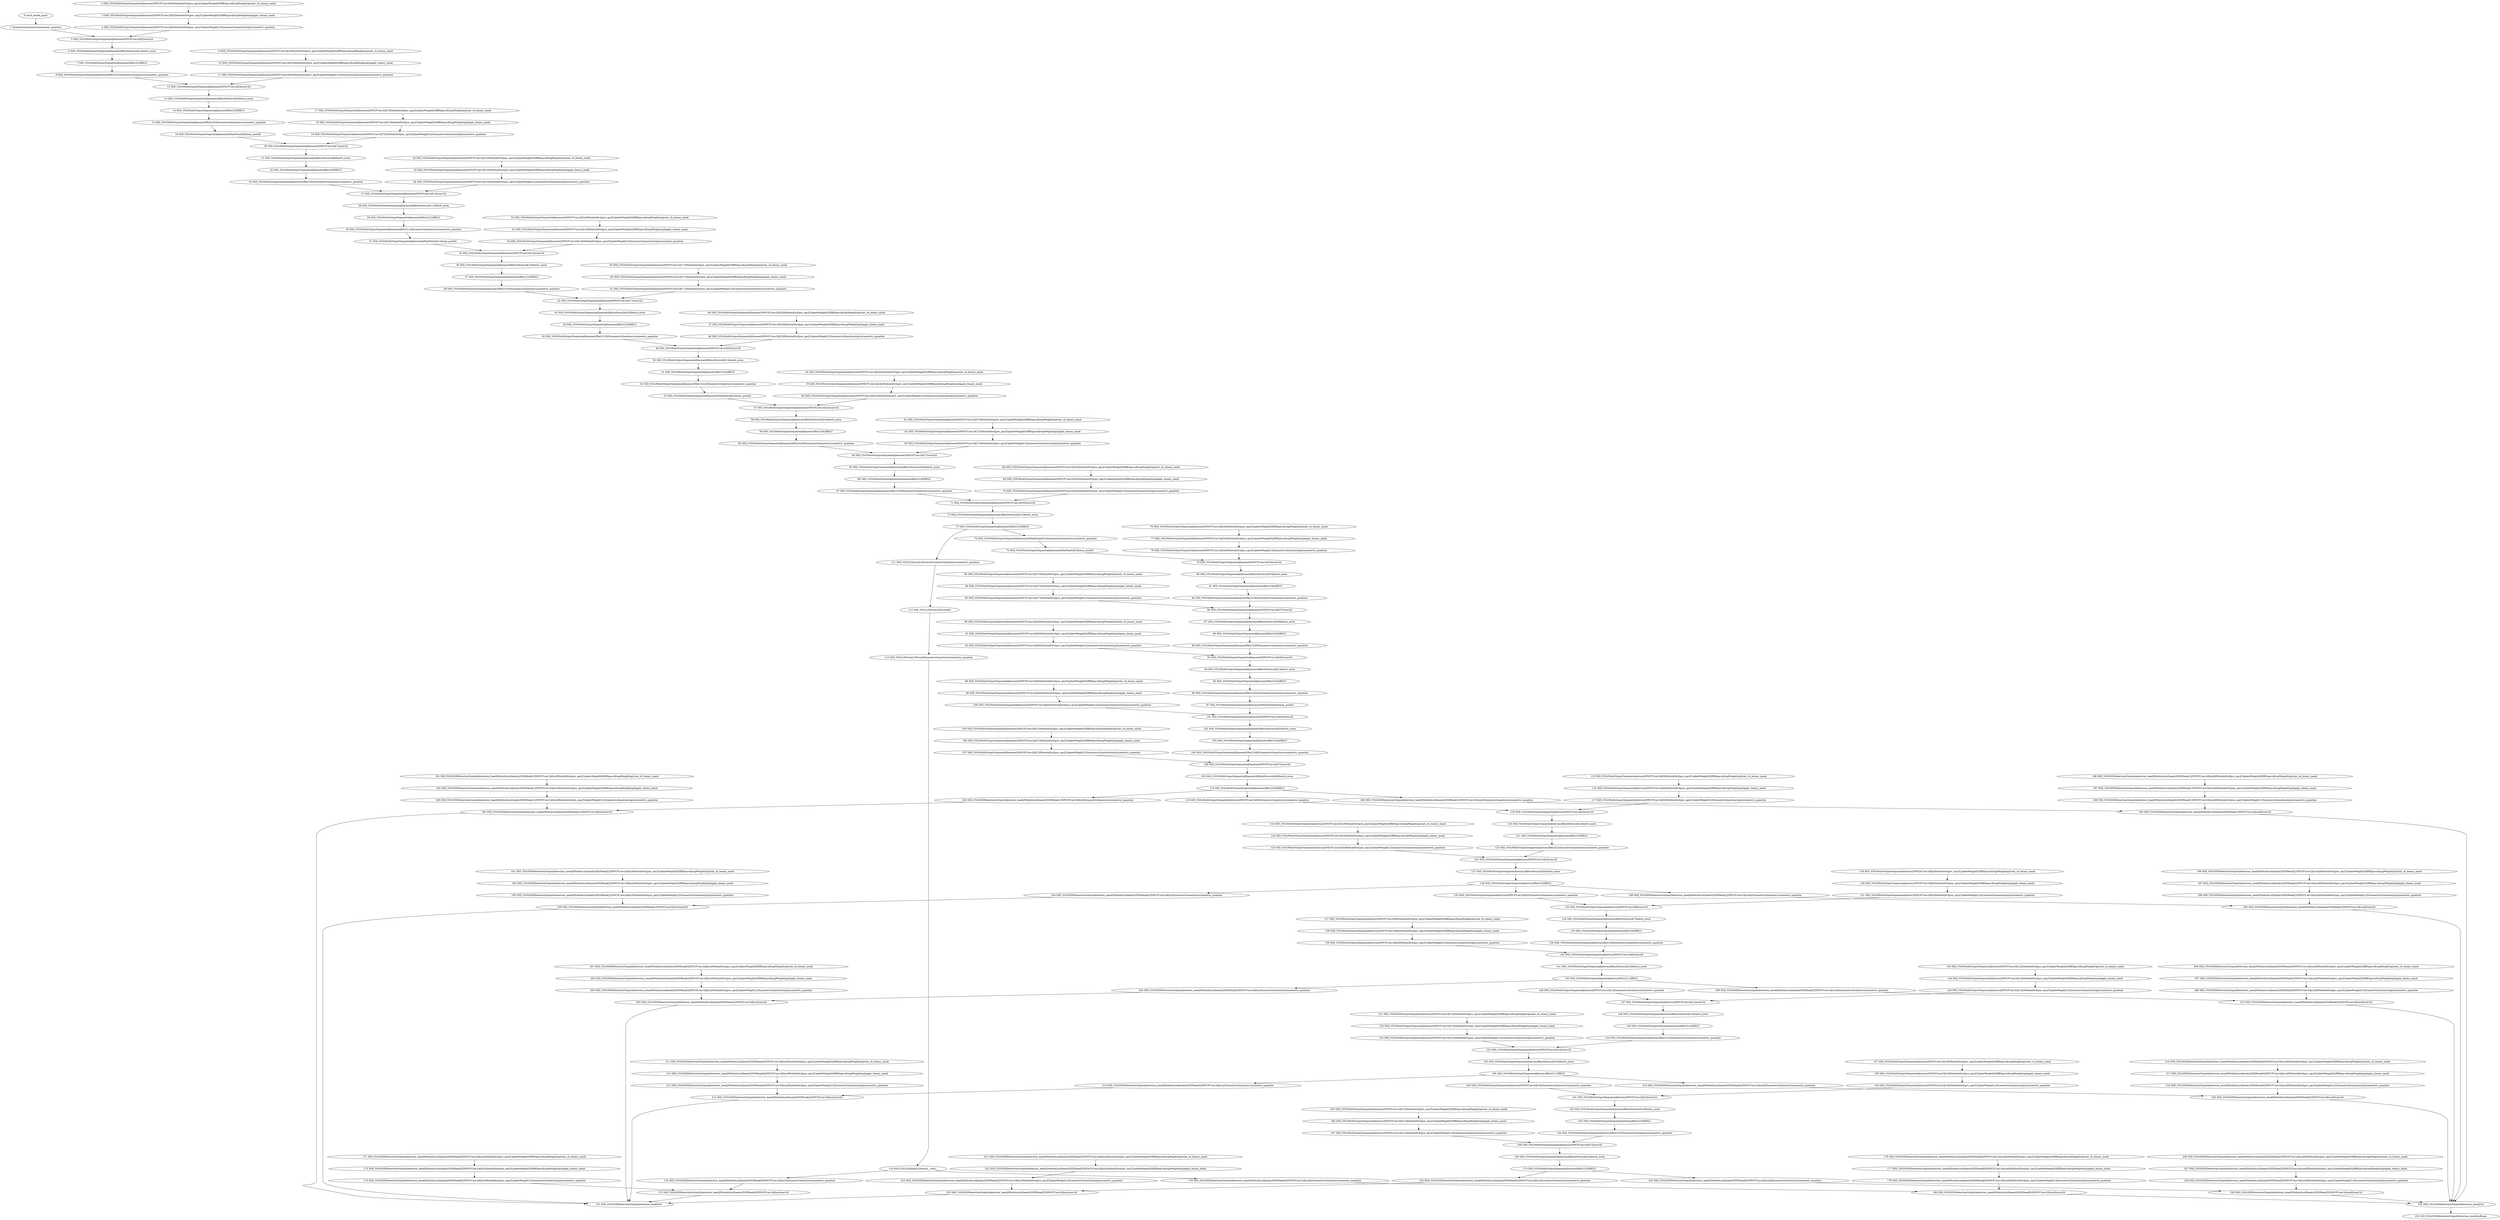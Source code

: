 strict digraph  {
"0 /nncf_model_input" [id=0, scope="", type=nncf_model_input];
"1 SymmetricQuantizer/symmetric_quantize" [id=1, scope=SymmetricQuantizer, type=symmetric_quantize];
"2 SSD_VGG/MultiOutputSequential[basenet]/NNCFConv2d[0]/ModuleDict[pre_ops]/UpdateWeight[0]/RBSparsifyingWeight[op]/calc_rb_binary_mask" [id=2, scope="SSD_VGG/MultiOutputSequential[basenet]/NNCFConv2d[0]/ModuleDict[pre_ops]/UpdateWeight[0]/RBSparsifyingWeight[op]", type=calc_rb_binary_mask];
"3 SSD_VGG/MultiOutputSequential[basenet]/NNCFConv2d[0]/ModuleDict[pre_ops]/UpdateWeight[0]/RBSparsifyingWeight[op]/apply_binary_mask" [id=3, scope="SSD_VGG/MultiOutputSequential[basenet]/NNCFConv2d[0]/ModuleDict[pre_ops]/UpdateWeight[0]/RBSparsifyingWeight[op]", type=apply_binary_mask];
"4 SSD_VGG/MultiOutputSequential[basenet]/NNCFConv2d[0]/ModuleDict[pre_ops]/UpdateWeight[1]/SymmetricQuantizer[op]/symmetric_quantize" [id=4, scope="SSD_VGG/MultiOutputSequential[basenet]/NNCFConv2d[0]/ModuleDict[pre_ops]/UpdateWeight[1]/SymmetricQuantizer[op]", type=symmetric_quantize];
"5 SSD_VGG/MultiOutputSequential[basenet]/NNCFConv2d[0]/conv2d" [id=5, scope="SSD_VGG/MultiOutputSequential[basenet]/NNCFConv2d[0]", type=conv2d];
"6 SSD_VGG/MultiOutputSequential[basenet]/BatchNorm2d[1]/batch_norm" [id=6, scope="SSD_VGG/MultiOutputSequential[basenet]/BatchNorm2d[1]", type=batch_norm];
"7 SSD_VGG/MultiOutputSequential[basenet]/ReLU[2]/RELU" [id=7, scope="SSD_VGG/MultiOutputSequential[basenet]/ReLU[2]", type=RELU];
"8 SSD_VGG/MultiOutputSequential[basenet]/ReLU[2]/SymmetricQuantizer/symmetric_quantize" [id=8, scope="SSD_VGG/MultiOutputSequential[basenet]/ReLU[2]/SymmetricQuantizer", type=symmetric_quantize];
"9 SSD_VGG/MultiOutputSequential[basenet]/NNCFConv2d[3]/ModuleDict[pre_ops]/UpdateWeight[0]/RBSparsifyingWeight[op]/calc_rb_binary_mask" [id=9, scope="SSD_VGG/MultiOutputSequential[basenet]/NNCFConv2d[3]/ModuleDict[pre_ops]/UpdateWeight[0]/RBSparsifyingWeight[op]", type=calc_rb_binary_mask];
"10 SSD_VGG/MultiOutputSequential[basenet]/NNCFConv2d[3]/ModuleDict[pre_ops]/UpdateWeight[0]/RBSparsifyingWeight[op]/apply_binary_mask" [id=10, scope="SSD_VGG/MultiOutputSequential[basenet]/NNCFConv2d[3]/ModuleDict[pre_ops]/UpdateWeight[0]/RBSparsifyingWeight[op]", type=apply_binary_mask];
"11 SSD_VGG/MultiOutputSequential[basenet]/NNCFConv2d[3]/ModuleDict[pre_ops]/UpdateWeight[1]/SymmetricQuantizer[op]/symmetric_quantize" [id=11, scope="SSD_VGG/MultiOutputSequential[basenet]/NNCFConv2d[3]/ModuleDict[pre_ops]/UpdateWeight[1]/SymmetricQuantizer[op]", type=symmetric_quantize];
"12 SSD_VGG/MultiOutputSequential[basenet]/NNCFConv2d[3]/conv2d" [id=12, scope="SSD_VGG/MultiOutputSequential[basenet]/NNCFConv2d[3]", type=conv2d];
"13 SSD_VGG/MultiOutputSequential[basenet]/BatchNorm2d[4]/batch_norm" [id=13, scope="SSD_VGG/MultiOutputSequential[basenet]/BatchNorm2d[4]", type=batch_norm];
"14 SSD_VGG/MultiOutputSequential[basenet]/ReLU[5]/RELU" [id=14, scope="SSD_VGG/MultiOutputSequential[basenet]/ReLU[5]", type=RELU];
"15 SSD_VGG/MultiOutputSequential[basenet]/ReLU[5]/SymmetricQuantizer/symmetric_quantize" [id=15, scope="SSD_VGG/MultiOutputSequential[basenet]/ReLU[5]/SymmetricQuantizer", type=symmetric_quantize];
"16 SSD_VGG/MultiOutputSequential[basenet]/MaxPool2d[6]/max_pool2d" [id=16, scope="SSD_VGG/MultiOutputSequential[basenet]/MaxPool2d[6]", type=max_pool2d];
"17 SSD_VGG/MultiOutputSequential[basenet]/NNCFConv2d[7]/ModuleDict[pre_ops]/UpdateWeight[0]/RBSparsifyingWeight[op]/calc_rb_binary_mask" [id=17, scope="SSD_VGG/MultiOutputSequential[basenet]/NNCFConv2d[7]/ModuleDict[pre_ops]/UpdateWeight[0]/RBSparsifyingWeight[op]", type=calc_rb_binary_mask];
"18 SSD_VGG/MultiOutputSequential[basenet]/NNCFConv2d[7]/ModuleDict[pre_ops]/UpdateWeight[0]/RBSparsifyingWeight[op]/apply_binary_mask" [id=18, scope="SSD_VGG/MultiOutputSequential[basenet]/NNCFConv2d[7]/ModuleDict[pre_ops]/UpdateWeight[0]/RBSparsifyingWeight[op]", type=apply_binary_mask];
"19 SSD_VGG/MultiOutputSequential[basenet]/NNCFConv2d[7]/ModuleDict[pre_ops]/UpdateWeight[1]/SymmetricQuantizer[op]/symmetric_quantize" [id=19, scope="SSD_VGG/MultiOutputSequential[basenet]/NNCFConv2d[7]/ModuleDict[pre_ops]/UpdateWeight[1]/SymmetricQuantizer[op]", type=symmetric_quantize];
"20 SSD_VGG/MultiOutputSequential[basenet]/NNCFConv2d[7]/conv2d" [id=20, scope="SSD_VGG/MultiOutputSequential[basenet]/NNCFConv2d[7]", type=conv2d];
"21 SSD_VGG/MultiOutputSequential[basenet]/BatchNorm2d[8]/batch_norm" [id=21, scope="SSD_VGG/MultiOutputSequential[basenet]/BatchNorm2d[8]", type=batch_norm];
"22 SSD_VGG/MultiOutputSequential[basenet]/ReLU[9]/RELU" [id=22, scope="SSD_VGG/MultiOutputSequential[basenet]/ReLU[9]", type=RELU];
"23 SSD_VGG/MultiOutputSequential[basenet]/ReLU[9]/SymmetricQuantizer/symmetric_quantize" [id=23, scope="SSD_VGG/MultiOutputSequential[basenet]/ReLU[9]/SymmetricQuantizer", type=symmetric_quantize];
"24 SSD_VGG/MultiOutputSequential[basenet]/NNCFConv2d[10]/ModuleDict[pre_ops]/UpdateWeight[0]/RBSparsifyingWeight[op]/calc_rb_binary_mask" [id=24, scope="SSD_VGG/MultiOutputSequential[basenet]/NNCFConv2d[10]/ModuleDict[pre_ops]/UpdateWeight[0]/RBSparsifyingWeight[op]", type=calc_rb_binary_mask];
"25 SSD_VGG/MultiOutputSequential[basenet]/NNCFConv2d[10]/ModuleDict[pre_ops]/UpdateWeight[0]/RBSparsifyingWeight[op]/apply_binary_mask" [id=25, scope="SSD_VGG/MultiOutputSequential[basenet]/NNCFConv2d[10]/ModuleDict[pre_ops]/UpdateWeight[0]/RBSparsifyingWeight[op]", type=apply_binary_mask];
"26 SSD_VGG/MultiOutputSequential[basenet]/NNCFConv2d[10]/ModuleDict[pre_ops]/UpdateWeight[1]/SymmetricQuantizer[op]/symmetric_quantize" [id=26, scope="SSD_VGG/MultiOutputSequential[basenet]/NNCFConv2d[10]/ModuleDict[pre_ops]/UpdateWeight[1]/SymmetricQuantizer[op]", type=symmetric_quantize];
"27 SSD_VGG/MultiOutputSequential[basenet]/NNCFConv2d[10]/conv2d" [id=27, scope="SSD_VGG/MultiOutputSequential[basenet]/NNCFConv2d[10]", type=conv2d];
"28 SSD_VGG/MultiOutputSequential[basenet]/BatchNorm2d[11]/batch_norm" [id=28, scope="SSD_VGG/MultiOutputSequential[basenet]/BatchNorm2d[11]", type=batch_norm];
"29 SSD_VGG/MultiOutputSequential[basenet]/ReLU[12]/RELU" [id=29, scope="SSD_VGG/MultiOutputSequential[basenet]/ReLU[12]", type=RELU];
"30 SSD_VGG/MultiOutputSequential[basenet]/ReLU[12]/SymmetricQuantizer/symmetric_quantize" [id=30, scope="SSD_VGG/MultiOutputSequential[basenet]/ReLU[12]/SymmetricQuantizer", type=symmetric_quantize];
"31 SSD_VGG/MultiOutputSequential[basenet]/MaxPool2d[13]/max_pool2d" [id=31, scope="SSD_VGG/MultiOutputSequential[basenet]/MaxPool2d[13]", type=max_pool2d];
"32 SSD_VGG/MultiOutputSequential[basenet]/NNCFConv2d[14]/ModuleDict[pre_ops]/UpdateWeight[0]/RBSparsifyingWeight[op]/calc_rb_binary_mask" [id=32, scope="SSD_VGG/MultiOutputSequential[basenet]/NNCFConv2d[14]/ModuleDict[pre_ops]/UpdateWeight[0]/RBSparsifyingWeight[op]", type=calc_rb_binary_mask];
"33 SSD_VGG/MultiOutputSequential[basenet]/NNCFConv2d[14]/ModuleDict[pre_ops]/UpdateWeight[0]/RBSparsifyingWeight[op]/apply_binary_mask" [id=33, scope="SSD_VGG/MultiOutputSequential[basenet]/NNCFConv2d[14]/ModuleDict[pre_ops]/UpdateWeight[0]/RBSparsifyingWeight[op]", type=apply_binary_mask];
"34 SSD_VGG/MultiOutputSequential[basenet]/NNCFConv2d[14]/ModuleDict[pre_ops]/UpdateWeight[1]/SymmetricQuantizer[op]/symmetric_quantize" [id=34, scope="SSD_VGG/MultiOutputSequential[basenet]/NNCFConv2d[14]/ModuleDict[pre_ops]/UpdateWeight[1]/SymmetricQuantizer[op]", type=symmetric_quantize];
"35 SSD_VGG/MultiOutputSequential[basenet]/NNCFConv2d[14]/conv2d" [id=35, scope="SSD_VGG/MultiOutputSequential[basenet]/NNCFConv2d[14]", type=conv2d];
"36 SSD_VGG/MultiOutputSequential[basenet]/BatchNorm2d[15]/batch_norm" [id=36, scope="SSD_VGG/MultiOutputSequential[basenet]/BatchNorm2d[15]", type=batch_norm];
"37 SSD_VGG/MultiOutputSequential[basenet]/ReLU[16]/RELU" [id=37, scope="SSD_VGG/MultiOutputSequential[basenet]/ReLU[16]", type=RELU];
"38 SSD_VGG/MultiOutputSequential[basenet]/ReLU[16]/SymmetricQuantizer/symmetric_quantize" [id=38, scope="SSD_VGG/MultiOutputSequential[basenet]/ReLU[16]/SymmetricQuantizer", type=symmetric_quantize];
"39 SSD_VGG/MultiOutputSequential[basenet]/NNCFConv2d[17]/ModuleDict[pre_ops]/UpdateWeight[0]/RBSparsifyingWeight[op]/calc_rb_binary_mask" [id=39, scope="SSD_VGG/MultiOutputSequential[basenet]/NNCFConv2d[17]/ModuleDict[pre_ops]/UpdateWeight[0]/RBSparsifyingWeight[op]", type=calc_rb_binary_mask];
"40 SSD_VGG/MultiOutputSequential[basenet]/NNCFConv2d[17]/ModuleDict[pre_ops]/UpdateWeight[0]/RBSparsifyingWeight[op]/apply_binary_mask" [id=40, scope="SSD_VGG/MultiOutputSequential[basenet]/NNCFConv2d[17]/ModuleDict[pre_ops]/UpdateWeight[0]/RBSparsifyingWeight[op]", type=apply_binary_mask];
"41 SSD_VGG/MultiOutputSequential[basenet]/NNCFConv2d[17]/ModuleDict[pre_ops]/UpdateWeight[1]/SymmetricQuantizer[op]/symmetric_quantize" [id=41, scope="SSD_VGG/MultiOutputSequential[basenet]/NNCFConv2d[17]/ModuleDict[pre_ops]/UpdateWeight[1]/SymmetricQuantizer[op]", type=symmetric_quantize];
"42 SSD_VGG/MultiOutputSequential[basenet]/NNCFConv2d[17]/conv2d" [id=42, scope="SSD_VGG/MultiOutputSequential[basenet]/NNCFConv2d[17]", type=conv2d];
"43 SSD_VGG/MultiOutputSequential[basenet]/BatchNorm2d[18]/batch_norm" [id=43, scope="SSD_VGG/MultiOutputSequential[basenet]/BatchNorm2d[18]", type=batch_norm];
"44 SSD_VGG/MultiOutputSequential[basenet]/ReLU[19]/RELU" [id=44, scope="SSD_VGG/MultiOutputSequential[basenet]/ReLU[19]", type=RELU];
"45 SSD_VGG/MultiOutputSequential[basenet]/ReLU[19]/SymmetricQuantizer/symmetric_quantize" [id=45, scope="SSD_VGG/MultiOutputSequential[basenet]/ReLU[19]/SymmetricQuantizer", type=symmetric_quantize];
"46 SSD_VGG/MultiOutputSequential[basenet]/NNCFConv2d[20]/ModuleDict[pre_ops]/UpdateWeight[0]/RBSparsifyingWeight[op]/calc_rb_binary_mask" [id=46, scope="SSD_VGG/MultiOutputSequential[basenet]/NNCFConv2d[20]/ModuleDict[pre_ops]/UpdateWeight[0]/RBSparsifyingWeight[op]", type=calc_rb_binary_mask];
"47 SSD_VGG/MultiOutputSequential[basenet]/NNCFConv2d[20]/ModuleDict[pre_ops]/UpdateWeight[0]/RBSparsifyingWeight[op]/apply_binary_mask" [id=47, scope="SSD_VGG/MultiOutputSequential[basenet]/NNCFConv2d[20]/ModuleDict[pre_ops]/UpdateWeight[0]/RBSparsifyingWeight[op]", type=apply_binary_mask];
"48 SSD_VGG/MultiOutputSequential[basenet]/NNCFConv2d[20]/ModuleDict[pre_ops]/UpdateWeight[1]/SymmetricQuantizer[op]/symmetric_quantize" [id=48, scope="SSD_VGG/MultiOutputSequential[basenet]/NNCFConv2d[20]/ModuleDict[pre_ops]/UpdateWeight[1]/SymmetricQuantizer[op]", type=symmetric_quantize];
"49 SSD_VGG/MultiOutputSequential[basenet]/NNCFConv2d[20]/conv2d" [id=49, scope="SSD_VGG/MultiOutputSequential[basenet]/NNCFConv2d[20]", type=conv2d];
"50 SSD_VGG/MultiOutputSequential[basenet]/BatchNorm2d[21]/batch_norm" [id=50, scope="SSD_VGG/MultiOutputSequential[basenet]/BatchNorm2d[21]", type=batch_norm];
"51 SSD_VGG/MultiOutputSequential[basenet]/ReLU[22]/RELU" [id=51, scope="SSD_VGG/MultiOutputSequential[basenet]/ReLU[22]", type=RELU];
"52 SSD_VGG/MultiOutputSequential[basenet]/ReLU[22]/SymmetricQuantizer/symmetric_quantize" [id=52, scope="SSD_VGG/MultiOutputSequential[basenet]/ReLU[22]/SymmetricQuantizer", type=symmetric_quantize];
"53 SSD_VGG/MultiOutputSequential[basenet]/MaxPool2d[23]/max_pool2d" [id=53, scope="SSD_VGG/MultiOutputSequential[basenet]/MaxPool2d[23]", type=max_pool2d];
"54 SSD_VGG/MultiOutputSequential[basenet]/NNCFConv2d[24]/ModuleDict[pre_ops]/UpdateWeight[0]/RBSparsifyingWeight[op]/calc_rb_binary_mask" [id=54, scope="SSD_VGG/MultiOutputSequential[basenet]/NNCFConv2d[24]/ModuleDict[pre_ops]/UpdateWeight[0]/RBSparsifyingWeight[op]", type=calc_rb_binary_mask];
"55 SSD_VGG/MultiOutputSequential[basenet]/NNCFConv2d[24]/ModuleDict[pre_ops]/UpdateWeight[0]/RBSparsifyingWeight[op]/apply_binary_mask" [id=55, scope="SSD_VGG/MultiOutputSequential[basenet]/NNCFConv2d[24]/ModuleDict[pre_ops]/UpdateWeight[0]/RBSparsifyingWeight[op]", type=apply_binary_mask];
"56 SSD_VGG/MultiOutputSequential[basenet]/NNCFConv2d[24]/ModuleDict[pre_ops]/UpdateWeight[1]/SymmetricQuantizer[op]/symmetric_quantize" [id=56, scope="SSD_VGG/MultiOutputSequential[basenet]/NNCFConv2d[24]/ModuleDict[pre_ops]/UpdateWeight[1]/SymmetricQuantizer[op]", type=symmetric_quantize];
"57 SSD_VGG/MultiOutputSequential[basenet]/NNCFConv2d[24]/conv2d" [id=57, scope="SSD_VGG/MultiOutputSequential[basenet]/NNCFConv2d[24]", type=conv2d];
"58 SSD_VGG/MultiOutputSequential[basenet]/BatchNorm2d[25]/batch_norm" [id=58, scope="SSD_VGG/MultiOutputSequential[basenet]/BatchNorm2d[25]", type=batch_norm];
"59 SSD_VGG/MultiOutputSequential[basenet]/ReLU[26]/RELU" [id=59, scope="SSD_VGG/MultiOutputSequential[basenet]/ReLU[26]", type=RELU];
"60 SSD_VGG/MultiOutputSequential[basenet]/ReLU[26]/SymmetricQuantizer/symmetric_quantize" [id=60, scope="SSD_VGG/MultiOutputSequential[basenet]/ReLU[26]/SymmetricQuantizer", type=symmetric_quantize];
"61 SSD_VGG/MultiOutputSequential[basenet]/NNCFConv2d[27]/ModuleDict[pre_ops]/UpdateWeight[0]/RBSparsifyingWeight[op]/calc_rb_binary_mask" [id=61, scope="SSD_VGG/MultiOutputSequential[basenet]/NNCFConv2d[27]/ModuleDict[pre_ops]/UpdateWeight[0]/RBSparsifyingWeight[op]", type=calc_rb_binary_mask];
"62 SSD_VGG/MultiOutputSequential[basenet]/NNCFConv2d[27]/ModuleDict[pre_ops]/UpdateWeight[0]/RBSparsifyingWeight[op]/apply_binary_mask" [id=62, scope="SSD_VGG/MultiOutputSequential[basenet]/NNCFConv2d[27]/ModuleDict[pre_ops]/UpdateWeight[0]/RBSparsifyingWeight[op]", type=apply_binary_mask];
"63 SSD_VGG/MultiOutputSequential[basenet]/NNCFConv2d[27]/ModuleDict[pre_ops]/UpdateWeight[1]/SymmetricQuantizer[op]/symmetric_quantize" [id=63, scope="SSD_VGG/MultiOutputSequential[basenet]/NNCFConv2d[27]/ModuleDict[pre_ops]/UpdateWeight[1]/SymmetricQuantizer[op]", type=symmetric_quantize];
"64 SSD_VGG/MultiOutputSequential[basenet]/NNCFConv2d[27]/conv2d" [id=64, scope="SSD_VGG/MultiOutputSequential[basenet]/NNCFConv2d[27]", type=conv2d];
"65 SSD_VGG/MultiOutputSequential[basenet]/BatchNorm2d[28]/batch_norm" [id=65, scope="SSD_VGG/MultiOutputSequential[basenet]/BatchNorm2d[28]", type=batch_norm];
"66 SSD_VGG/MultiOutputSequential[basenet]/ReLU[29]/RELU" [id=66, scope="SSD_VGG/MultiOutputSequential[basenet]/ReLU[29]", type=RELU];
"67 SSD_VGG/MultiOutputSequential[basenet]/ReLU[29]/SymmetricQuantizer/symmetric_quantize" [id=67, scope="SSD_VGG/MultiOutputSequential[basenet]/ReLU[29]/SymmetricQuantizer", type=symmetric_quantize];
"68 SSD_VGG/MultiOutputSequential[basenet]/NNCFConv2d[30]/ModuleDict[pre_ops]/UpdateWeight[0]/RBSparsifyingWeight[op]/calc_rb_binary_mask" [id=68, scope="SSD_VGG/MultiOutputSequential[basenet]/NNCFConv2d[30]/ModuleDict[pre_ops]/UpdateWeight[0]/RBSparsifyingWeight[op]", type=calc_rb_binary_mask];
"69 SSD_VGG/MultiOutputSequential[basenet]/NNCFConv2d[30]/ModuleDict[pre_ops]/UpdateWeight[0]/RBSparsifyingWeight[op]/apply_binary_mask" [id=69, scope="SSD_VGG/MultiOutputSequential[basenet]/NNCFConv2d[30]/ModuleDict[pre_ops]/UpdateWeight[0]/RBSparsifyingWeight[op]", type=apply_binary_mask];
"70 SSD_VGG/MultiOutputSequential[basenet]/NNCFConv2d[30]/ModuleDict[pre_ops]/UpdateWeight[1]/SymmetricQuantizer[op]/symmetric_quantize" [id=70, scope="SSD_VGG/MultiOutputSequential[basenet]/NNCFConv2d[30]/ModuleDict[pre_ops]/UpdateWeight[1]/SymmetricQuantizer[op]", type=symmetric_quantize];
"71 SSD_VGG/MultiOutputSequential[basenet]/NNCFConv2d[30]/conv2d" [id=71, scope="SSD_VGG/MultiOutputSequential[basenet]/NNCFConv2d[30]", type=conv2d];
"72 SSD_VGG/MultiOutputSequential[basenet]/BatchNorm2d[31]/batch_norm" [id=72, scope="SSD_VGG/MultiOutputSequential[basenet]/BatchNorm2d[31]", type=batch_norm];
"73 SSD_VGG/MultiOutputSequential[basenet]/ReLU[32]/RELU" [id=73, scope="SSD_VGG/MultiOutputSequential[basenet]/ReLU[32]", type=RELU];
"74 SSD_VGG/MultiOutputSequential[basenet]/MaxPool2d[33]/SymmetricQuantizer/symmetric_quantize" [id=74, scope="SSD_VGG/MultiOutputSequential[basenet]/MaxPool2d[33]/SymmetricQuantizer", type=symmetric_quantize];
"75 SSD_VGG/MultiOutputSequential[basenet]/MaxPool2d[33]/max_pool2d" [id=75, scope="SSD_VGG/MultiOutputSequential[basenet]/MaxPool2d[33]", type=max_pool2d];
"76 SSD_VGG/MultiOutputSequential[basenet]/NNCFConv2d[34]/ModuleDict[pre_ops]/UpdateWeight[0]/RBSparsifyingWeight[op]/calc_rb_binary_mask" [id=76, scope="SSD_VGG/MultiOutputSequential[basenet]/NNCFConv2d[34]/ModuleDict[pre_ops]/UpdateWeight[0]/RBSparsifyingWeight[op]", type=calc_rb_binary_mask];
"77 SSD_VGG/MultiOutputSequential[basenet]/NNCFConv2d[34]/ModuleDict[pre_ops]/UpdateWeight[0]/RBSparsifyingWeight[op]/apply_binary_mask" [id=77, scope="SSD_VGG/MultiOutputSequential[basenet]/NNCFConv2d[34]/ModuleDict[pre_ops]/UpdateWeight[0]/RBSparsifyingWeight[op]", type=apply_binary_mask];
"78 SSD_VGG/MultiOutputSequential[basenet]/NNCFConv2d[34]/ModuleDict[pre_ops]/UpdateWeight[1]/SymmetricQuantizer[op]/symmetric_quantize" [id=78, scope="SSD_VGG/MultiOutputSequential[basenet]/NNCFConv2d[34]/ModuleDict[pre_ops]/UpdateWeight[1]/SymmetricQuantizer[op]", type=symmetric_quantize];
"79 SSD_VGG/MultiOutputSequential[basenet]/NNCFConv2d[34]/conv2d" [id=79, scope="SSD_VGG/MultiOutputSequential[basenet]/NNCFConv2d[34]", type=conv2d];
"80 SSD_VGG/MultiOutputSequential[basenet]/BatchNorm2d[35]/batch_norm" [id=80, scope="SSD_VGG/MultiOutputSequential[basenet]/BatchNorm2d[35]", type=batch_norm];
"81 SSD_VGG/MultiOutputSequential[basenet]/ReLU[36]/RELU" [id=81, scope="SSD_VGG/MultiOutputSequential[basenet]/ReLU[36]", type=RELU];
"82 SSD_VGG/MultiOutputSequential[basenet]/ReLU[36]/SymmetricQuantizer/symmetric_quantize" [id=82, scope="SSD_VGG/MultiOutputSequential[basenet]/ReLU[36]/SymmetricQuantizer", type=symmetric_quantize];
"83 SSD_VGG/MultiOutputSequential[basenet]/NNCFConv2d[37]/ModuleDict[pre_ops]/UpdateWeight[0]/RBSparsifyingWeight[op]/calc_rb_binary_mask" [id=83, scope="SSD_VGG/MultiOutputSequential[basenet]/NNCFConv2d[37]/ModuleDict[pre_ops]/UpdateWeight[0]/RBSparsifyingWeight[op]", type=calc_rb_binary_mask];
"84 SSD_VGG/MultiOutputSequential[basenet]/NNCFConv2d[37]/ModuleDict[pre_ops]/UpdateWeight[0]/RBSparsifyingWeight[op]/apply_binary_mask" [id=84, scope="SSD_VGG/MultiOutputSequential[basenet]/NNCFConv2d[37]/ModuleDict[pre_ops]/UpdateWeight[0]/RBSparsifyingWeight[op]", type=apply_binary_mask];
"85 SSD_VGG/MultiOutputSequential[basenet]/NNCFConv2d[37]/ModuleDict[pre_ops]/UpdateWeight[1]/SymmetricQuantizer[op]/symmetric_quantize" [id=85, scope="SSD_VGG/MultiOutputSequential[basenet]/NNCFConv2d[37]/ModuleDict[pre_ops]/UpdateWeight[1]/SymmetricQuantizer[op]", type=symmetric_quantize];
"86 SSD_VGG/MultiOutputSequential[basenet]/NNCFConv2d[37]/conv2d" [id=86, scope="SSD_VGG/MultiOutputSequential[basenet]/NNCFConv2d[37]", type=conv2d];
"87 SSD_VGG/MultiOutputSequential[basenet]/BatchNorm2d[38]/batch_norm" [id=87, scope="SSD_VGG/MultiOutputSequential[basenet]/BatchNorm2d[38]", type=batch_norm];
"88 SSD_VGG/MultiOutputSequential[basenet]/ReLU[39]/RELU" [id=88, scope="SSD_VGG/MultiOutputSequential[basenet]/ReLU[39]", type=RELU];
"89 SSD_VGG/MultiOutputSequential[basenet]/ReLU[39]/SymmetricQuantizer/symmetric_quantize" [id=89, scope="SSD_VGG/MultiOutputSequential[basenet]/ReLU[39]/SymmetricQuantizer", type=symmetric_quantize];
"90 SSD_VGG/MultiOutputSequential[basenet]/NNCFConv2d[40]/ModuleDict[pre_ops]/UpdateWeight[0]/RBSparsifyingWeight[op]/calc_rb_binary_mask" [id=90, scope="SSD_VGG/MultiOutputSequential[basenet]/NNCFConv2d[40]/ModuleDict[pre_ops]/UpdateWeight[0]/RBSparsifyingWeight[op]", type=calc_rb_binary_mask];
"91 SSD_VGG/MultiOutputSequential[basenet]/NNCFConv2d[40]/ModuleDict[pre_ops]/UpdateWeight[0]/RBSparsifyingWeight[op]/apply_binary_mask" [id=91, scope="SSD_VGG/MultiOutputSequential[basenet]/NNCFConv2d[40]/ModuleDict[pre_ops]/UpdateWeight[0]/RBSparsifyingWeight[op]", type=apply_binary_mask];
"92 SSD_VGG/MultiOutputSequential[basenet]/NNCFConv2d[40]/ModuleDict[pre_ops]/UpdateWeight[1]/SymmetricQuantizer[op]/symmetric_quantize" [id=92, scope="SSD_VGG/MultiOutputSequential[basenet]/NNCFConv2d[40]/ModuleDict[pre_ops]/UpdateWeight[1]/SymmetricQuantizer[op]", type=symmetric_quantize];
"93 SSD_VGG/MultiOutputSequential[basenet]/NNCFConv2d[40]/conv2d" [id=93, scope="SSD_VGG/MultiOutputSequential[basenet]/NNCFConv2d[40]", type=conv2d];
"94 SSD_VGG/MultiOutputSequential[basenet]/BatchNorm2d[41]/batch_norm" [id=94, scope="SSD_VGG/MultiOutputSequential[basenet]/BatchNorm2d[41]", type=batch_norm];
"95 SSD_VGG/MultiOutputSequential[basenet]/ReLU[42]/RELU" [id=95, scope="SSD_VGG/MultiOutputSequential[basenet]/ReLU[42]", type=RELU];
"96 SSD_VGG/MultiOutputSequential[basenet]/ReLU[42]/SymmetricQuantizer/symmetric_quantize" [id=96, scope="SSD_VGG/MultiOutputSequential[basenet]/ReLU[42]/SymmetricQuantizer", type=symmetric_quantize];
"97 SSD_VGG/MultiOutputSequential[basenet]/MaxPool2d[43]/max_pool2d" [id=97, scope="SSD_VGG/MultiOutputSequential[basenet]/MaxPool2d[43]", type=max_pool2d];
"98 SSD_VGG/MultiOutputSequential[basenet]/NNCFConv2d[44]/ModuleDict[pre_ops]/UpdateWeight[0]/RBSparsifyingWeight[op]/calc_rb_binary_mask" [id=98, scope="SSD_VGG/MultiOutputSequential[basenet]/NNCFConv2d[44]/ModuleDict[pre_ops]/UpdateWeight[0]/RBSparsifyingWeight[op]", type=calc_rb_binary_mask];
"99 SSD_VGG/MultiOutputSequential[basenet]/NNCFConv2d[44]/ModuleDict[pre_ops]/UpdateWeight[0]/RBSparsifyingWeight[op]/apply_binary_mask" [id=99, scope="SSD_VGG/MultiOutputSequential[basenet]/NNCFConv2d[44]/ModuleDict[pre_ops]/UpdateWeight[0]/RBSparsifyingWeight[op]", type=apply_binary_mask];
"100 SSD_VGG/MultiOutputSequential[basenet]/NNCFConv2d[44]/ModuleDict[pre_ops]/UpdateWeight[1]/SymmetricQuantizer[op]/symmetric_quantize" [id=100, scope="SSD_VGG/MultiOutputSequential[basenet]/NNCFConv2d[44]/ModuleDict[pre_ops]/UpdateWeight[1]/SymmetricQuantizer[op]", type=symmetric_quantize];
"101 SSD_VGG/MultiOutputSequential[basenet]/NNCFConv2d[44]/conv2d" [id=101, scope="SSD_VGG/MultiOutputSequential[basenet]/NNCFConv2d[44]", type=conv2d];
"102 SSD_VGG/MultiOutputSequential[basenet]/BatchNorm2d[45]/batch_norm" [id=102, scope="SSD_VGG/MultiOutputSequential[basenet]/BatchNorm2d[45]", type=batch_norm];
"103 SSD_VGG/MultiOutputSequential[basenet]/ReLU[46]/RELU" [id=103, scope="SSD_VGG/MultiOutputSequential[basenet]/ReLU[46]", type=RELU];
"104 SSD_VGG/MultiOutputSequential[basenet]/ReLU[46]/SymmetricQuantizer/symmetric_quantize" [id=104, scope="SSD_VGG/MultiOutputSequential[basenet]/ReLU[46]/SymmetricQuantizer", type=symmetric_quantize];
"105 SSD_VGG/MultiOutputSequential[basenet]/NNCFConv2d[47]/ModuleDict[pre_ops]/UpdateWeight[0]/RBSparsifyingWeight[op]/calc_rb_binary_mask" [id=105, scope="SSD_VGG/MultiOutputSequential[basenet]/NNCFConv2d[47]/ModuleDict[pre_ops]/UpdateWeight[0]/RBSparsifyingWeight[op]", type=calc_rb_binary_mask];
"106 SSD_VGG/MultiOutputSequential[basenet]/NNCFConv2d[47]/ModuleDict[pre_ops]/UpdateWeight[0]/RBSparsifyingWeight[op]/apply_binary_mask" [id=106, scope="SSD_VGG/MultiOutputSequential[basenet]/NNCFConv2d[47]/ModuleDict[pre_ops]/UpdateWeight[0]/RBSparsifyingWeight[op]", type=apply_binary_mask];
"107 SSD_VGG/MultiOutputSequential[basenet]/NNCFConv2d[47]/ModuleDict[pre_ops]/UpdateWeight[1]/SymmetricQuantizer[op]/symmetric_quantize" [id=107, scope="SSD_VGG/MultiOutputSequential[basenet]/NNCFConv2d[47]/ModuleDict[pre_ops]/UpdateWeight[1]/SymmetricQuantizer[op]", type=symmetric_quantize];
"108 SSD_VGG/MultiOutputSequential[basenet]/NNCFConv2d[47]/conv2d" [id=108, scope="SSD_VGG/MultiOutputSequential[basenet]/NNCFConv2d[47]", type=conv2d];
"109 SSD_VGG/MultiOutputSequential[basenet]/BatchNorm2d[48]/batch_norm" [id=109, scope="SSD_VGG/MultiOutputSequential[basenet]/BatchNorm2d[48]", type=batch_norm];
"110 SSD_VGG/MultiOutputSequential[basenet]/ReLU[49]/RELU" [id=110, scope="SSD_VGG/MultiOutputSequential[basenet]/ReLU[49]", type=RELU];
"111 SSD_VGG/L2Norm[L2Norm]/SymmetricQuantizer/symmetric_quantize" [id=111, scope="SSD_VGG/L2Norm[L2Norm]/SymmetricQuantizer", type=symmetric_quantize];
"112 SSD_VGG/L2Norm[L2Norm]/div" [id=112, scope="SSD_VGG/L2Norm[L2Norm]", type=div];
"113 SSD_VGG/L2Norm[L2Norm]/SymmetricQuantizer/symmetric_quantize" [id=113, scope="SSD_VGG/L2Norm[L2Norm]/SymmetricQuantizer", type=symmetric_quantize];
"114 SSD_VGG/L2Norm[L2Norm]/__rmul__" [id=114, scope="SSD_VGG/L2Norm[L2Norm]", type=__rmul__];
"115 SSD_VGG/MultiOutputSequential[extras]/NNCFConv2d[0]/ModuleDict[pre_ops]/UpdateWeight[0]/RBSparsifyingWeight[op]/calc_rb_binary_mask" [id=115, scope="SSD_VGG/MultiOutputSequential[extras]/NNCFConv2d[0]/ModuleDict[pre_ops]/UpdateWeight[0]/RBSparsifyingWeight[op]", type=calc_rb_binary_mask];
"116 SSD_VGG/MultiOutputSequential[extras]/NNCFConv2d[0]/ModuleDict[pre_ops]/UpdateWeight[0]/RBSparsifyingWeight[op]/apply_binary_mask" [id=116, scope="SSD_VGG/MultiOutputSequential[extras]/NNCFConv2d[0]/ModuleDict[pre_ops]/UpdateWeight[0]/RBSparsifyingWeight[op]", type=apply_binary_mask];
"117 SSD_VGG/MultiOutputSequential[extras]/NNCFConv2d[0]/ModuleDict[pre_ops]/UpdateWeight[1]/SymmetricQuantizer[op]/symmetric_quantize" [id=117, scope="SSD_VGG/MultiOutputSequential[extras]/NNCFConv2d[0]/ModuleDict[pre_ops]/UpdateWeight[1]/SymmetricQuantizer[op]", type=symmetric_quantize];
"118 SSD_VGG/MultiOutputSequential[extras]/NNCFConv2d[0]/SymmetricQuantizer/symmetric_quantize" [id=118, scope="SSD_VGG/MultiOutputSequential[extras]/NNCFConv2d[0]/SymmetricQuantizer", type=symmetric_quantize];
"119 SSD_VGG/MultiOutputSequential[extras]/NNCFConv2d[0]/conv2d" [id=119, scope="SSD_VGG/MultiOutputSequential[extras]/NNCFConv2d[0]", type=conv2d];
"120 SSD_VGG/MultiOutputSequential[extras]/BatchNorm2d[1]/batch_norm" [id=120, scope="SSD_VGG/MultiOutputSequential[extras]/BatchNorm2d[1]", type=batch_norm];
"121 SSD_VGG/MultiOutputSequential[extras]/ReLU[2]/RELU" [id=121, scope="SSD_VGG/MultiOutputSequential[extras]/ReLU[2]", type=RELU];
"122 SSD_VGG/MultiOutputSequential[extras]/ReLU[2]/SymmetricQuantizer/symmetric_quantize" [id=122, scope="SSD_VGG/MultiOutputSequential[extras]/ReLU[2]/SymmetricQuantizer", type=symmetric_quantize];
"123 SSD_VGG/MultiOutputSequential[extras]/NNCFConv2d[3]/ModuleDict[pre_ops]/UpdateWeight[0]/RBSparsifyingWeight[op]/calc_rb_binary_mask" [id=123, scope="SSD_VGG/MultiOutputSequential[extras]/NNCFConv2d[3]/ModuleDict[pre_ops]/UpdateWeight[0]/RBSparsifyingWeight[op]", type=calc_rb_binary_mask];
"124 SSD_VGG/MultiOutputSequential[extras]/NNCFConv2d[3]/ModuleDict[pre_ops]/UpdateWeight[0]/RBSparsifyingWeight[op]/apply_binary_mask" [id=124, scope="SSD_VGG/MultiOutputSequential[extras]/NNCFConv2d[3]/ModuleDict[pre_ops]/UpdateWeight[0]/RBSparsifyingWeight[op]", type=apply_binary_mask];
"125 SSD_VGG/MultiOutputSequential[extras]/NNCFConv2d[3]/ModuleDict[pre_ops]/UpdateWeight[1]/SymmetricQuantizer[op]/symmetric_quantize" [id=125, scope="SSD_VGG/MultiOutputSequential[extras]/NNCFConv2d[3]/ModuleDict[pre_ops]/UpdateWeight[1]/SymmetricQuantizer[op]", type=symmetric_quantize];
"126 SSD_VGG/MultiOutputSequential[extras]/NNCFConv2d[3]/conv2d" [id=126, scope="SSD_VGG/MultiOutputSequential[extras]/NNCFConv2d[3]", type=conv2d];
"127 SSD_VGG/MultiOutputSequential[extras]/BatchNorm2d[4]/batch_norm" [id=127, scope="SSD_VGG/MultiOutputSequential[extras]/BatchNorm2d[4]", type=batch_norm];
"128 SSD_VGG/MultiOutputSequential[extras]/ReLU[5]/RELU" [id=128, scope="SSD_VGG/MultiOutputSequential[extras]/ReLU[5]", type=RELU];
"129 SSD_VGG/MultiOutputSequential[extras]/NNCFConv2d[6]/ModuleDict[pre_ops]/UpdateWeight[0]/RBSparsifyingWeight[op]/calc_rb_binary_mask" [id=129, scope="SSD_VGG/MultiOutputSequential[extras]/NNCFConv2d[6]/ModuleDict[pre_ops]/UpdateWeight[0]/RBSparsifyingWeight[op]", type=calc_rb_binary_mask];
"130 SSD_VGG/MultiOutputSequential[extras]/NNCFConv2d[6]/ModuleDict[pre_ops]/UpdateWeight[0]/RBSparsifyingWeight[op]/apply_binary_mask" [id=130, scope="SSD_VGG/MultiOutputSequential[extras]/NNCFConv2d[6]/ModuleDict[pre_ops]/UpdateWeight[0]/RBSparsifyingWeight[op]", type=apply_binary_mask];
"131 SSD_VGG/MultiOutputSequential[extras]/NNCFConv2d[6]/ModuleDict[pre_ops]/UpdateWeight[1]/SymmetricQuantizer[op]/symmetric_quantize" [id=131, scope="SSD_VGG/MultiOutputSequential[extras]/NNCFConv2d[6]/ModuleDict[pre_ops]/UpdateWeight[1]/SymmetricQuantizer[op]", type=symmetric_quantize];
"132 SSD_VGG/MultiOutputSequential[extras]/NNCFConv2d[6]/SymmetricQuantizer/symmetric_quantize" [id=132, scope="SSD_VGG/MultiOutputSequential[extras]/NNCFConv2d[6]/SymmetricQuantizer", type=symmetric_quantize];
"133 SSD_VGG/MultiOutputSequential[extras]/NNCFConv2d[6]/conv2d" [id=133, scope="SSD_VGG/MultiOutputSequential[extras]/NNCFConv2d[6]", type=conv2d];
"134 SSD_VGG/MultiOutputSequential[extras]/BatchNorm2d[7]/batch_norm" [id=134, scope="SSD_VGG/MultiOutputSequential[extras]/BatchNorm2d[7]", type=batch_norm];
"135 SSD_VGG/MultiOutputSequential[extras]/ReLU[8]/RELU" [id=135, scope="SSD_VGG/MultiOutputSequential[extras]/ReLU[8]", type=RELU];
"136 SSD_VGG/MultiOutputSequential[extras]/ReLU[8]/SymmetricQuantizer/symmetric_quantize" [id=136, scope="SSD_VGG/MultiOutputSequential[extras]/ReLU[8]/SymmetricQuantizer", type=symmetric_quantize];
"137 SSD_VGG/MultiOutputSequential[extras]/NNCFConv2d[9]/ModuleDict[pre_ops]/UpdateWeight[0]/RBSparsifyingWeight[op]/calc_rb_binary_mask" [id=137, scope="SSD_VGG/MultiOutputSequential[extras]/NNCFConv2d[9]/ModuleDict[pre_ops]/UpdateWeight[0]/RBSparsifyingWeight[op]", type=calc_rb_binary_mask];
"138 SSD_VGG/MultiOutputSequential[extras]/NNCFConv2d[9]/ModuleDict[pre_ops]/UpdateWeight[0]/RBSparsifyingWeight[op]/apply_binary_mask" [id=138, scope="SSD_VGG/MultiOutputSequential[extras]/NNCFConv2d[9]/ModuleDict[pre_ops]/UpdateWeight[0]/RBSparsifyingWeight[op]", type=apply_binary_mask];
"139 SSD_VGG/MultiOutputSequential[extras]/NNCFConv2d[9]/ModuleDict[pre_ops]/UpdateWeight[1]/SymmetricQuantizer[op]/symmetric_quantize" [id=139, scope="SSD_VGG/MultiOutputSequential[extras]/NNCFConv2d[9]/ModuleDict[pre_ops]/UpdateWeight[1]/SymmetricQuantizer[op]", type=symmetric_quantize];
"140 SSD_VGG/MultiOutputSequential[extras]/NNCFConv2d[9]/conv2d" [id=140, scope="SSD_VGG/MultiOutputSequential[extras]/NNCFConv2d[9]", type=conv2d];
"141 SSD_VGG/MultiOutputSequential[extras]/BatchNorm2d[10]/batch_norm" [id=141, scope="SSD_VGG/MultiOutputSequential[extras]/BatchNorm2d[10]", type=batch_norm];
"142 SSD_VGG/MultiOutputSequential[extras]/ReLU[11]/RELU" [id=142, scope="SSD_VGG/MultiOutputSequential[extras]/ReLU[11]", type=RELU];
"143 SSD_VGG/MultiOutputSequential[extras]/NNCFConv2d[12]/ModuleDict[pre_ops]/UpdateWeight[0]/RBSparsifyingWeight[op]/calc_rb_binary_mask" [id=143, scope="SSD_VGG/MultiOutputSequential[extras]/NNCFConv2d[12]/ModuleDict[pre_ops]/UpdateWeight[0]/RBSparsifyingWeight[op]", type=calc_rb_binary_mask];
"144 SSD_VGG/MultiOutputSequential[extras]/NNCFConv2d[12]/ModuleDict[pre_ops]/UpdateWeight[0]/RBSparsifyingWeight[op]/apply_binary_mask" [id=144, scope="SSD_VGG/MultiOutputSequential[extras]/NNCFConv2d[12]/ModuleDict[pre_ops]/UpdateWeight[0]/RBSparsifyingWeight[op]", type=apply_binary_mask];
"145 SSD_VGG/MultiOutputSequential[extras]/NNCFConv2d[12]/ModuleDict[pre_ops]/UpdateWeight[1]/SymmetricQuantizer[op]/symmetric_quantize" [id=145, scope="SSD_VGG/MultiOutputSequential[extras]/NNCFConv2d[12]/ModuleDict[pre_ops]/UpdateWeight[1]/SymmetricQuantizer[op]", type=symmetric_quantize];
"146 SSD_VGG/MultiOutputSequential[extras]/NNCFConv2d[12]/SymmetricQuantizer/symmetric_quantize" [id=146, scope="SSD_VGG/MultiOutputSequential[extras]/NNCFConv2d[12]/SymmetricQuantizer", type=symmetric_quantize];
"147 SSD_VGG/MultiOutputSequential[extras]/NNCFConv2d[12]/conv2d" [id=147, scope="SSD_VGG/MultiOutputSequential[extras]/NNCFConv2d[12]", type=conv2d];
"148 SSD_VGG/MultiOutputSequential[extras]/BatchNorm2d[13]/batch_norm" [id=148, scope="SSD_VGG/MultiOutputSequential[extras]/BatchNorm2d[13]", type=batch_norm];
"149 SSD_VGG/MultiOutputSequential[extras]/ReLU[14]/RELU" [id=149, scope="SSD_VGG/MultiOutputSequential[extras]/ReLU[14]", type=RELU];
"150 SSD_VGG/MultiOutputSequential[extras]/ReLU[14]/SymmetricQuantizer/symmetric_quantize" [id=150, scope="SSD_VGG/MultiOutputSequential[extras]/ReLU[14]/SymmetricQuantizer", type=symmetric_quantize];
"151 SSD_VGG/MultiOutputSequential[extras]/NNCFConv2d[15]/ModuleDict[pre_ops]/UpdateWeight[0]/RBSparsifyingWeight[op]/calc_rb_binary_mask" [id=151, scope="SSD_VGG/MultiOutputSequential[extras]/NNCFConv2d[15]/ModuleDict[pre_ops]/UpdateWeight[0]/RBSparsifyingWeight[op]", type=calc_rb_binary_mask];
"152 SSD_VGG/MultiOutputSequential[extras]/NNCFConv2d[15]/ModuleDict[pre_ops]/UpdateWeight[0]/RBSparsifyingWeight[op]/apply_binary_mask" [id=152, scope="SSD_VGG/MultiOutputSequential[extras]/NNCFConv2d[15]/ModuleDict[pre_ops]/UpdateWeight[0]/RBSparsifyingWeight[op]", type=apply_binary_mask];
"153 SSD_VGG/MultiOutputSequential[extras]/NNCFConv2d[15]/ModuleDict[pre_ops]/UpdateWeight[1]/SymmetricQuantizer[op]/symmetric_quantize" [id=153, scope="SSD_VGG/MultiOutputSequential[extras]/NNCFConv2d[15]/ModuleDict[pre_ops]/UpdateWeight[1]/SymmetricQuantizer[op]", type=symmetric_quantize];
"154 SSD_VGG/MultiOutputSequential[extras]/NNCFConv2d[15]/conv2d" [id=154, scope="SSD_VGG/MultiOutputSequential[extras]/NNCFConv2d[15]", type=conv2d];
"155 SSD_VGG/MultiOutputSequential[extras]/BatchNorm2d[16]/batch_norm" [id=155, scope="SSD_VGG/MultiOutputSequential[extras]/BatchNorm2d[16]", type=batch_norm];
"156 SSD_VGG/MultiOutputSequential[extras]/ReLU[17]/RELU" [id=156, scope="SSD_VGG/MultiOutputSequential[extras]/ReLU[17]", type=RELU];
"157 SSD_VGG/MultiOutputSequential[extras]/NNCFConv2d[18]/ModuleDict[pre_ops]/UpdateWeight[0]/RBSparsifyingWeight[op]/calc_rb_binary_mask" [id=157, scope="SSD_VGG/MultiOutputSequential[extras]/NNCFConv2d[18]/ModuleDict[pre_ops]/UpdateWeight[0]/RBSparsifyingWeight[op]", type=calc_rb_binary_mask];
"158 SSD_VGG/MultiOutputSequential[extras]/NNCFConv2d[18]/ModuleDict[pre_ops]/UpdateWeight[0]/RBSparsifyingWeight[op]/apply_binary_mask" [id=158, scope="SSD_VGG/MultiOutputSequential[extras]/NNCFConv2d[18]/ModuleDict[pre_ops]/UpdateWeight[0]/RBSparsifyingWeight[op]", type=apply_binary_mask];
"159 SSD_VGG/MultiOutputSequential[extras]/NNCFConv2d[18]/ModuleDict[pre_ops]/UpdateWeight[1]/SymmetricQuantizer[op]/symmetric_quantize" [id=159, scope="SSD_VGG/MultiOutputSequential[extras]/NNCFConv2d[18]/ModuleDict[pre_ops]/UpdateWeight[1]/SymmetricQuantizer[op]", type=symmetric_quantize];
"160 SSD_VGG/MultiOutputSequential[extras]/NNCFConv2d[18]/SymmetricQuantizer/symmetric_quantize" [id=160, scope="SSD_VGG/MultiOutputSequential[extras]/NNCFConv2d[18]/SymmetricQuantizer", type=symmetric_quantize];
"161 SSD_VGG/MultiOutputSequential[extras]/NNCFConv2d[18]/conv2d" [id=161, scope="SSD_VGG/MultiOutputSequential[extras]/NNCFConv2d[18]", type=conv2d];
"162 SSD_VGG/MultiOutputSequential[extras]/BatchNorm2d[19]/batch_norm" [id=162, scope="SSD_VGG/MultiOutputSequential[extras]/BatchNorm2d[19]", type=batch_norm];
"163 SSD_VGG/MultiOutputSequential[extras]/ReLU[20]/RELU" [id=163, scope="SSD_VGG/MultiOutputSequential[extras]/ReLU[20]", type=RELU];
"164 SSD_VGG/MultiOutputSequential[extras]/ReLU[20]/SymmetricQuantizer/symmetric_quantize" [id=164, scope="SSD_VGG/MultiOutputSequential[extras]/ReLU[20]/SymmetricQuantizer", type=symmetric_quantize];
"165 SSD_VGG/MultiOutputSequential[extras]/NNCFConv2d[21]/ModuleDict[pre_ops]/UpdateWeight[0]/RBSparsifyingWeight[op]/calc_rb_binary_mask" [id=165, scope="SSD_VGG/MultiOutputSequential[extras]/NNCFConv2d[21]/ModuleDict[pre_ops]/UpdateWeight[0]/RBSparsifyingWeight[op]", type=calc_rb_binary_mask];
"166 SSD_VGG/MultiOutputSequential[extras]/NNCFConv2d[21]/ModuleDict[pre_ops]/UpdateWeight[0]/RBSparsifyingWeight[op]/apply_binary_mask" [id=166, scope="SSD_VGG/MultiOutputSequential[extras]/NNCFConv2d[21]/ModuleDict[pre_ops]/UpdateWeight[0]/RBSparsifyingWeight[op]", type=apply_binary_mask];
"167 SSD_VGG/MultiOutputSequential[extras]/NNCFConv2d[21]/ModuleDict[pre_ops]/UpdateWeight[1]/SymmetricQuantizer[op]/symmetric_quantize" [id=167, scope="SSD_VGG/MultiOutputSequential[extras]/NNCFConv2d[21]/ModuleDict[pre_ops]/UpdateWeight[1]/SymmetricQuantizer[op]", type=symmetric_quantize];
"168 SSD_VGG/MultiOutputSequential[extras]/NNCFConv2d[21]/conv2d" [id=168, scope="SSD_VGG/MultiOutputSequential[extras]/NNCFConv2d[21]", type=conv2d];
"169 SSD_VGG/MultiOutputSequential[extras]/BatchNorm2d[22]/batch_norm" [id=169, scope="SSD_VGG/MultiOutputSequential[extras]/BatchNorm2d[22]", type=batch_norm];
"170 SSD_VGG/MultiOutputSequential[extras]/ReLU[23]/RELU" [id=170, scope="SSD_VGG/MultiOutputSequential[extras]/ReLU[23]", type=RELU];
"171 SSD_VGG/SSDDetectionOutput[detection_head]/ModuleList[heads]/SSDHead[0]/NNCFConv2d[loc]/ModuleDict[pre_ops]/UpdateWeight[0]/RBSparsifyingWeight[op]/calc_rb_binary_mask" [id=171, scope="SSD_VGG/SSDDetectionOutput[detection_head]/ModuleList[heads]/SSDHead[0]/NNCFConv2d[loc]/ModuleDict[pre_ops]/UpdateWeight[0]/RBSparsifyingWeight[op]", type=calc_rb_binary_mask];
"172 SSD_VGG/SSDDetectionOutput[detection_head]/ModuleList[heads]/SSDHead[0]/NNCFConv2d[loc]/ModuleDict[pre_ops]/UpdateWeight[0]/RBSparsifyingWeight[op]/apply_binary_mask" [id=172, scope="SSD_VGG/SSDDetectionOutput[detection_head]/ModuleList[heads]/SSDHead[0]/NNCFConv2d[loc]/ModuleDict[pre_ops]/UpdateWeight[0]/RBSparsifyingWeight[op]", type=apply_binary_mask];
"173 SSD_VGG/SSDDetectionOutput[detection_head]/ModuleList[heads]/SSDHead[0]/NNCFConv2d[loc]/ModuleDict[pre_ops]/UpdateWeight[1]/SymmetricQuantizer[op]/symmetric_quantize" [id=173, scope="SSD_VGG/SSDDetectionOutput[detection_head]/ModuleList[heads]/SSDHead[0]/NNCFConv2d[loc]/ModuleDict[pre_ops]/UpdateWeight[1]/SymmetricQuantizer[op]", type=symmetric_quantize];
"174 SSD_VGG/SSDDetectionOutput[detection_head]/ModuleList[heads]/SSDHead[0]/NNCFConv2d[loc]/SymmetricQuantizer/symmetric_quantize" [id=174, scope="SSD_VGG/SSDDetectionOutput[detection_head]/ModuleList[heads]/SSDHead[0]/NNCFConv2d[loc]/SymmetricQuantizer", type=symmetric_quantize];
"175 SSD_VGG/SSDDetectionOutput[detection_head]/ModuleList[heads]/SSDHead[0]/NNCFConv2d[loc]/conv2d" [id=175, scope="SSD_VGG/SSDDetectionOutput[detection_head]/ModuleList[heads]/SSDHead[0]/NNCFConv2d[loc]", type=conv2d];
"176 SSD_VGG/SSDDetectionOutput[detection_head]/ModuleList[heads]/SSDHead[0]/NNCFConv2d[conf]/ModuleDict[pre_ops]/UpdateWeight[0]/RBSparsifyingWeight[op]/calc_rb_binary_mask" [id=176, scope="SSD_VGG/SSDDetectionOutput[detection_head]/ModuleList[heads]/SSDHead[0]/NNCFConv2d[conf]/ModuleDict[pre_ops]/UpdateWeight[0]/RBSparsifyingWeight[op]", type=calc_rb_binary_mask];
"177 SSD_VGG/SSDDetectionOutput[detection_head]/ModuleList[heads]/SSDHead[0]/NNCFConv2d[conf]/ModuleDict[pre_ops]/UpdateWeight[0]/RBSparsifyingWeight[op]/apply_binary_mask" [id=177, scope="SSD_VGG/SSDDetectionOutput[detection_head]/ModuleList[heads]/SSDHead[0]/NNCFConv2d[conf]/ModuleDict[pre_ops]/UpdateWeight[0]/RBSparsifyingWeight[op]", type=apply_binary_mask];
"178 SSD_VGG/SSDDetectionOutput[detection_head]/ModuleList[heads]/SSDHead[0]/NNCFConv2d[conf]/ModuleDict[pre_ops]/UpdateWeight[1]/SymmetricQuantizer[op]/symmetric_quantize" [id=178, scope="SSD_VGG/SSDDetectionOutput[detection_head]/ModuleList[heads]/SSDHead[0]/NNCFConv2d[conf]/ModuleDict[pre_ops]/UpdateWeight[1]/SymmetricQuantizer[op]", type=symmetric_quantize];
"179 SSD_VGG/SSDDetectionOutput[detection_head]/ModuleList[heads]/SSDHead[0]/NNCFConv2d[conf]/SymmetricQuantizer/symmetric_quantize" [id=179, scope="SSD_VGG/SSDDetectionOutput[detection_head]/ModuleList[heads]/SSDHead[0]/NNCFConv2d[conf]/SymmetricQuantizer", type=symmetric_quantize];
"180 SSD_VGG/SSDDetectionOutput[detection_head]/ModuleList[heads]/SSDHead[0]/NNCFConv2d[conf]/conv2d" [id=180, scope="SSD_VGG/SSDDetectionOutput[detection_head]/ModuleList[heads]/SSDHead[0]/NNCFConv2d[conf]", type=conv2d];
"181 SSD_VGG/SSDDetectionOutput[detection_head]/ModuleList[heads]/SSDHead[1]/NNCFConv2d[loc]/ModuleDict[pre_ops]/UpdateWeight[0]/RBSparsifyingWeight[op]/calc_rb_binary_mask" [id=181, scope="SSD_VGG/SSDDetectionOutput[detection_head]/ModuleList[heads]/SSDHead[1]/NNCFConv2d[loc]/ModuleDict[pre_ops]/UpdateWeight[0]/RBSparsifyingWeight[op]", type=calc_rb_binary_mask];
"182 SSD_VGG/SSDDetectionOutput[detection_head]/ModuleList[heads]/SSDHead[1]/NNCFConv2d[loc]/ModuleDict[pre_ops]/UpdateWeight[0]/RBSparsifyingWeight[op]/apply_binary_mask" [id=182, scope="SSD_VGG/SSDDetectionOutput[detection_head]/ModuleList[heads]/SSDHead[1]/NNCFConv2d[loc]/ModuleDict[pre_ops]/UpdateWeight[0]/RBSparsifyingWeight[op]", type=apply_binary_mask];
"183 SSD_VGG/SSDDetectionOutput[detection_head]/ModuleList[heads]/SSDHead[1]/NNCFConv2d[loc]/ModuleDict[pre_ops]/UpdateWeight[1]/SymmetricQuantizer[op]/symmetric_quantize" [id=183, scope="SSD_VGG/SSDDetectionOutput[detection_head]/ModuleList[heads]/SSDHead[1]/NNCFConv2d[loc]/ModuleDict[pre_ops]/UpdateWeight[1]/SymmetricQuantizer[op]", type=symmetric_quantize];
"184 SSD_VGG/SSDDetectionOutput[detection_head]/ModuleList[heads]/SSDHead[1]/NNCFConv2d[loc]/SymmetricQuantizer/symmetric_quantize" [id=184, scope="SSD_VGG/SSDDetectionOutput[detection_head]/ModuleList[heads]/SSDHead[1]/NNCFConv2d[loc]/SymmetricQuantizer", type=symmetric_quantize];
"185 SSD_VGG/SSDDetectionOutput[detection_head]/ModuleList[heads]/SSDHead[1]/NNCFConv2d[loc]/conv2d" [id=185, scope="SSD_VGG/SSDDetectionOutput[detection_head]/ModuleList[heads]/SSDHead[1]/NNCFConv2d[loc]", type=conv2d];
"186 SSD_VGG/SSDDetectionOutput[detection_head]/ModuleList[heads]/SSDHead[1]/NNCFConv2d[conf]/ModuleDict[pre_ops]/UpdateWeight[0]/RBSparsifyingWeight[op]/calc_rb_binary_mask" [id=186, scope="SSD_VGG/SSDDetectionOutput[detection_head]/ModuleList[heads]/SSDHead[1]/NNCFConv2d[conf]/ModuleDict[pre_ops]/UpdateWeight[0]/RBSparsifyingWeight[op]", type=calc_rb_binary_mask];
"187 SSD_VGG/SSDDetectionOutput[detection_head]/ModuleList[heads]/SSDHead[1]/NNCFConv2d[conf]/ModuleDict[pre_ops]/UpdateWeight[0]/RBSparsifyingWeight[op]/apply_binary_mask" [id=187, scope="SSD_VGG/SSDDetectionOutput[detection_head]/ModuleList[heads]/SSDHead[1]/NNCFConv2d[conf]/ModuleDict[pre_ops]/UpdateWeight[0]/RBSparsifyingWeight[op]", type=apply_binary_mask];
"188 SSD_VGG/SSDDetectionOutput[detection_head]/ModuleList[heads]/SSDHead[1]/NNCFConv2d[conf]/ModuleDict[pre_ops]/UpdateWeight[1]/SymmetricQuantizer[op]/symmetric_quantize" [id=188, scope="SSD_VGG/SSDDetectionOutput[detection_head]/ModuleList[heads]/SSDHead[1]/NNCFConv2d[conf]/ModuleDict[pre_ops]/UpdateWeight[1]/SymmetricQuantizer[op]", type=symmetric_quantize];
"189 SSD_VGG/SSDDetectionOutput[detection_head]/ModuleList[heads]/SSDHead[1]/NNCFConv2d[conf]/SymmetricQuantizer/symmetric_quantize" [id=189, scope="SSD_VGG/SSDDetectionOutput[detection_head]/ModuleList[heads]/SSDHead[1]/NNCFConv2d[conf]/SymmetricQuantizer", type=symmetric_quantize];
"190 SSD_VGG/SSDDetectionOutput[detection_head]/ModuleList[heads]/SSDHead[1]/NNCFConv2d[conf]/conv2d" [id=190, scope="SSD_VGG/SSDDetectionOutput[detection_head]/ModuleList[heads]/SSDHead[1]/NNCFConv2d[conf]", type=conv2d];
"191 SSD_VGG/SSDDetectionOutput[detection_head]/ModuleList[heads]/SSDHead[2]/NNCFConv2d[loc]/ModuleDict[pre_ops]/UpdateWeight[0]/RBSparsifyingWeight[op]/calc_rb_binary_mask" [id=191, scope="SSD_VGG/SSDDetectionOutput[detection_head]/ModuleList[heads]/SSDHead[2]/NNCFConv2d[loc]/ModuleDict[pre_ops]/UpdateWeight[0]/RBSparsifyingWeight[op]", type=calc_rb_binary_mask];
"192 SSD_VGG/SSDDetectionOutput[detection_head]/ModuleList[heads]/SSDHead[2]/NNCFConv2d[loc]/ModuleDict[pre_ops]/UpdateWeight[0]/RBSparsifyingWeight[op]/apply_binary_mask" [id=192, scope="SSD_VGG/SSDDetectionOutput[detection_head]/ModuleList[heads]/SSDHead[2]/NNCFConv2d[loc]/ModuleDict[pre_ops]/UpdateWeight[0]/RBSparsifyingWeight[op]", type=apply_binary_mask];
"193 SSD_VGG/SSDDetectionOutput[detection_head]/ModuleList[heads]/SSDHead[2]/NNCFConv2d[loc]/ModuleDict[pre_ops]/UpdateWeight[1]/SymmetricQuantizer[op]/symmetric_quantize" [id=193, scope="SSD_VGG/SSDDetectionOutput[detection_head]/ModuleList[heads]/SSDHead[2]/NNCFConv2d[loc]/ModuleDict[pre_ops]/UpdateWeight[1]/SymmetricQuantizer[op]", type=symmetric_quantize];
"194 SSD_VGG/SSDDetectionOutput[detection_head]/ModuleList[heads]/SSDHead[2]/NNCFConv2d[loc]/SymmetricQuantizer/symmetric_quantize" [id=194, scope="SSD_VGG/SSDDetectionOutput[detection_head]/ModuleList[heads]/SSDHead[2]/NNCFConv2d[loc]/SymmetricQuantizer", type=symmetric_quantize];
"195 SSD_VGG/SSDDetectionOutput[detection_head]/ModuleList[heads]/SSDHead[2]/NNCFConv2d[loc]/conv2d" [id=195, scope="SSD_VGG/SSDDetectionOutput[detection_head]/ModuleList[heads]/SSDHead[2]/NNCFConv2d[loc]", type=conv2d];
"196 SSD_VGG/SSDDetectionOutput[detection_head]/ModuleList[heads]/SSDHead[2]/NNCFConv2d[conf]/ModuleDict[pre_ops]/UpdateWeight[0]/RBSparsifyingWeight[op]/calc_rb_binary_mask" [id=196, scope="SSD_VGG/SSDDetectionOutput[detection_head]/ModuleList[heads]/SSDHead[2]/NNCFConv2d[conf]/ModuleDict[pre_ops]/UpdateWeight[0]/RBSparsifyingWeight[op]", type=calc_rb_binary_mask];
"197 SSD_VGG/SSDDetectionOutput[detection_head]/ModuleList[heads]/SSDHead[2]/NNCFConv2d[conf]/ModuleDict[pre_ops]/UpdateWeight[0]/RBSparsifyingWeight[op]/apply_binary_mask" [id=197, scope="SSD_VGG/SSDDetectionOutput[detection_head]/ModuleList[heads]/SSDHead[2]/NNCFConv2d[conf]/ModuleDict[pre_ops]/UpdateWeight[0]/RBSparsifyingWeight[op]", type=apply_binary_mask];
"198 SSD_VGG/SSDDetectionOutput[detection_head]/ModuleList[heads]/SSDHead[2]/NNCFConv2d[conf]/ModuleDict[pre_ops]/UpdateWeight[1]/SymmetricQuantizer[op]/symmetric_quantize" [id=198, scope="SSD_VGG/SSDDetectionOutput[detection_head]/ModuleList[heads]/SSDHead[2]/NNCFConv2d[conf]/ModuleDict[pre_ops]/UpdateWeight[1]/SymmetricQuantizer[op]", type=symmetric_quantize];
"199 SSD_VGG/SSDDetectionOutput[detection_head]/ModuleList[heads]/SSDHead[2]/NNCFConv2d[conf]/SymmetricQuantizer/symmetric_quantize" [id=199, scope="SSD_VGG/SSDDetectionOutput[detection_head]/ModuleList[heads]/SSDHead[2]/NNCFConv2d[conf]/SymmetricQuantizer", type=symmetric_quantize];
"200 SSD_VGG/SSDDetectionOutput[detection_head]/ModuleList[heads]/SSDHead[2]/NNCFConv2d[conf]/conv2d" [id=200, scope="SSD_VGG/SSDDetectionOutput[detection_head]/ModuleList[heads]/SSDHead[2]/NNCFConv2d[conf]", type=conv2d];
"201 SSD_VGG/SSDDetectionOutput[detection_head]/ModuleList[heads]/SSDHead[3]/NNCFConv2d[loc]/ModuleDict[pre_ops]/UpdateWeight[0]/RBSparsifyingWeight[op]/calc_rb_binary_mask" [id=201, scope="SSD_VGG/SSDDetectionOutput[detection_head]/ModuleList[heads]/SSDHead[3]/NNCFConv2d[loc]/ModuleDict[pre_ops]/UpdateWeight[0]/RBSparsifyingWeight[op]", type=calc_rb_binary_mask];
"202 SSD_VGG/SSDDetectionOutput[detection_head]/ModuleList[heads]/SSDHead[3]/NNCFConv2d[loc]/ModuleDict[pre_ops]/UpdateWeight[0]/RBSparsifyingWeight[op]/apply_binary_mask" [id=202, scope="SSD_VGG/SSDDetectionOutput[detection_head]/ModuleList[heads]/SSDHead[3]/NNCFConv2d[loc]/ModuleDict[pre_ops]/UpdateWeight[0]/RBSparsifyingWeight[op]", type=apply_binary_mask];
"203 SSD_VGG/SSDDetectionOutput[detection_head]/ModuleList[heads]/SSDHead[3]/NNCFConv2d[loc]/ModuleDict[pre_ops]/UpdateWeight[1]/SymmetricQuantizer[op]/symmetric_quantize" [id=203, scope="SSD_VGG/SSDDetectionOutput[detection_head]/ModuleList[heads]/SSDHead[3]/NNCFConv2d[loc]/ModuleDict[pre_ops]/UpdateWeight[1]/SymmetricQuantizer[op]", type=symmetric_quantize];
"204 SSD_VGG/SSDDetectionOutput[detection_head]/ModuleList[heads]/SSDHead[3]/NNCFConv2d[loc]/SymmetricQuantizer/symmetric_quantize" [id=204, scope="SSD_VGG/SSDDetectionOutput[detection_head]/ModuleList[heads]/SSDHead[3]/NNCFConv2d[loc]/SymmetricQuantizer", type=symmetric_quantize];
"205 SSD_VGG/SSDDetectionOutput[detection_head]/ModuleList[heads]/SSDHead[3]/NNCFConv2d[loc]/conv2d" [id=205, scope="SSD_VGG/SSDDetectionOutput[detection_head]/ModuleList[heads]/SSDHead[3]/NNCFConv2d[loc]", type=conv2d];
"206 SSD_VGG/SSDDetectionOutput[detection_head]/ModuleList[heads]/SSDHead[3]/NNCFConv2d[conf]/ModuleDict[pre_ops]/UpdateWeight[0]/RBSparsifyingWeight[op]/calc_rb_binary_mask" [id=206, scope="SSD_VGG/SSDDetectionOutput[detection_head]/ModuleList[heads]/SSDHead[3]/NNCFConv2d[conf]/ModuleDict[pre_ops]/UpdateWeight[0]/RBSparsifyingWeight[op]", type=calc_rb_binary_mask];
"207 SSD_VGG/SSDDetectionOutput[detection_head]/ModuleList[heads]/SSDHead[3]/NNCFConv2d[conf]/ModuleDict[pre_ops]/UpdateWeight[0]/RBSparsifyingWeight[op]/apply_binary_mask" [id=207, scope="SSD_VGG/SSDDetectionOutput[detection_head]/ModuleList[heads]/SSDHead[3]/NNCFConv2d[conf]/ModuleDict[pre_ops]/UpdateWeight[0]/RBSparsifyingWeight[op]", type=apply_binary_mask];
"208 SSD_VGG/SSDDetectionOutput[detection_head]/ModuleList[heads]/SSDHead[3]/NNCFConv2d[conf]/ModuleDict[pre_ops]/UpdateWeight[1]/SymmetricQuantizer[op]/symmetric_quantize" [id=208, scope="SSD_VGG/SSDDetectionOutput[detection_head]/ModuleList[heads]/SSDHead[3]/NNCFConv2d[conf]/ModuleDict[pre_ops]/UpdateWeight[1]/SymmetricQuantizer[op]", type=symmetric_quantize];
"209 SSD_VGG/SSDDetectionOutput[detection_head]/ModuleList[heads]/SSDHead[3]/NNCFConv2d[conf]/SymmetricQuantizer/symmetric_quantize" [id=209, scope="SSD_VGG/SSDDetectionOutput[detection_head]/ModuleList[heads]/SSDHead[3]/NNCFConv2d[conf]/SymmetricQuantizer", type=symmetric_quantize];
"210 SSD_VGG/SSDDetectionOutput[detection_head]/ModuleList[heads]/SSDHead[3]/NNCFConv2d[conf]/conv2d" [id=210, scope="SSD_VGG/SSDDetectionOutput[detection_head]/ModuleList[heads]/SSDHead[3]/NNCFConv2d[conf]", type=conv2d];
"211 SSD_VGG/SSDDetectionOutput[detection_head]/ModuleList[heads]/SSDHead[4]/NNCFConv2d[loc]/ModuleDict[pre_ops]/UpdateWeight[0]/RBSparsifyingWeight[op]/calc_rb_binary_mask" [id=211, scope="SSD_VGG/SSDDetectionOutput[detection_head]/ModuleList[heads]/SSDHead[4]/NNCFConv2d[loc]/ModuleDict[pre_ops]/UpdateWeight[0]/RBSparsifyingWeight[op]", type=calc_rb_binary_mask];
"212 SSD_VGG/SSDDetectionOutput[detection_head]/ModuleList[heads]/SSDHead[4]/NNCFConv2d[loc]/ModuleDict[pre_ops]/UpdateWeight[0]/RBSparsifyingWeight[op]/apply_binary_mask" [id=212, scope="SSD_VGG/SSDDetectionOutput[detection_head]/ModuleList[heads]/SSDHead[4]/NNCFConv2d[loc]/ModuleDict[pre_ops]/UpdateWeight[0]/RBSparsifyingWeight[op]", type=apply_binary_mask];
"213 SSD_VGG/SSDDetectionOutput[detection_head]/ModuleList[heads]/SSDHead[4]/NNCFConv2d[loc]/ModuleDict[pre_ops]/UpdateWeight[1]/SymmetricQuantizer[op]/symmetric_quantize" [id=213, scope="SSD_VGG/SSDDetectionOutput[detection_head]/ModuleList[heads]/SSDHead[4]/NNCFConv2d[loc]/ModuleDict[pre_ops]/UpdateWeight[1]/SymmetricQuantizer[op]", type=symmetric_quantize];
"214 SSD_VGG/SSDDetectionOutput[detection_head]/ModuleList[heads]/SSDHead[4]/NNCFConv2d[loc]/SymmetricQuantizer/symmetric_quantize" [id=214, scope="SSD_VGG/SSDDetectionOutput[detection_head]/ModuleList[heads]/SSDHead[4]/NNCFConv2d[loc]/SymmetricQuantizer", type=symmetric_quantize];
"215 SSD_VGG/SSDDetectionOutput[detection_head]/ModuleList[heads]/SSDHead[4]/NNCFConv2d[loc]/conv2d" [id=215, scope="SSD_VGG/SSDDetectionOutput[detection_head]/ModuleList[heads]/SSDHead[4]/NNCFConv2d[loc]", type=conv2d];
"216 SSD_VGG/SSDDetectionOutput[detection_head]/ModuleList[heads]/SSDHead[4]/NNCFConv2d[conf]/ModuleDict[pre_ops]/UpdateWeight[0]/RBSparsifyingWeight[op]/calc_rb_binary_mask" [id=216, scope="SSD_VGG/SSDDetectionOutput[detection_head]/ModuleList[heads]/SSDHead[4]/NNCFConv2d[conf]/ModuleDict[pre_ops]/UpdateWeight[0]/RBSparsifyingWeight[op]", type=calc_rb_binary_mask];
"217 SSD_VGG/SSDDetectionOutput[detection_head]/ModuleList[heads]/SSDHead[4]/NNCFConv2d[conf]/ModuleDict[pre_ops]/UpdateWeight[0]/RBSparsifyingWeight[op]/apply_binary_mask" [id=217, scope="SSD_VGG/SSDDetectionOutput[detection_head]/ModuleList[heads]/SSDHead[4]/NNCFConv2d[conf]/ModuleDict[pre_ops]/UpdateWeight[0]/RBSparsifyingWeight[op]", type=apply_binary_mask];
"218 SSD_VGG/SSDDetectionOutput[detection_head]/ModuleList[heads]/SSDHead[4]/NNCFConv2d[conf]/ModuleDict[pre_ops]/UpdateWeight[1]/SymmetricQuantizer[op]/symmetric_quantize" [id=218, scope="SSD_VGG/SSDDetectionOutput[detection_head]/ModuleList[heads]/SSDHead[4]/NNCFConv2d[conf]/ModuleDict[pre_ops]/UpdateWeight[1]/SymmetricQuantizer[op]", type=symmetric_quantize];
"219 SSD_VGG/SSDDetectionOutput[detection_head]/ModuleList[heads]/SSDHead[4]/NNCFConv2d[conf]/SymmetricQuantizer/symmetric_quantize" [id=219, scope="SSD_VGG/SSDDetectionOutput[detection_head]/ModuleList[heads]/SSDHead[4]/NNCFConv2d[conf]/SymmetricQuantizer", type=symmetric_quantize];
"220 SSD_VGG/SSDDetectionOutput[detection_head]/ModuleList[heads]/SSDHead[4]/NNCFConv2d[conf]/conv2d" [id=220, scope="SSD_VGG/SSDDetectionOutput[detection_head]/ModuleList[heads]/SSDHead[4]/NNCFConv2d[conf]", type=conv2d];
"221 SSD_VGG/SSDDetectionOutput[detection_head]/ModuleList[heads]/SSDHead[5]/NNCFConv2d[loc]/ModuleDict[pre_ops]/UpdateWeight[0]/RBSparsifyingWeight[op]/calc_rb_binary_mask" [id=221, scope="SSD_VGG/SSDDetectionOutput[detection_head]/ModuleList[heads]/SSDHead[5]/NNCFConv2d[loc]/ModuleDict[pre_ops]/UpdateWeight[0]/RBSparsifyingWeight[op]", type=calc_rb_binary_mask];
"222 SSD_VGG/SSDDetectionOutput[detection_head]/ModuleList[heads]/SSDHead[5]/NNCFConv2d[loc]/ModuleDict[pre_ops]/UpdateWeight[0]/RBSparsifyingWeight[op]/apply_binary_mask" [id=222, scope="SSD_VGG/SSDDetectionOutput[detection_head]/ModuleList[heads]/SSDHead[5]/NNCFConv2d[loc]/ModuleDict[pre_ops]/UpdateWeight[0]/RBSparsifyingWeight[op]", type=apply_binary_mask];
"223 SSD_VGG/SSDDetectionOutput[detection_head]/ModuleList[heads]/SSDHead[5]/NNCFConv2d[loc]/ModuleDict[pre_ops]/UpdateWeight[1]/SymmetricQuantizer[op]/symmetric_quantize" [id=223, scope="SSD_VGG/SSDDetectionOutput[detection_head]/ModuleList[heads]/SSDHead[5]/NNCFConv2d[loc]/ModuleDict[pre_ops]/UpdateWeight[1]/SymmetricQuantizer[op]", type=symmetric_quantize];
"224 SSD_VGG/SSDDetectionOutput[detection_head]/ModuleList[heads]/SSDHead[5]/NNCFConv2d[loc]/SymmetricQuantizer/symmetric_quantize" [id=224, scope="SSD_VGG/SSDDetectionOutput[detection_head]/ModuleList[heads]/SSDHead[5]/NNCFConv2d[loc]/SymmetricQuantizer", type=symmetric_quantize];
"225 SSD_VGG/SSDDetectionOutput[detection_head]/ModuleList[heads]/SSDHead[5]/NNCFConv2d[loc]/conv2d" [id=225, scope="SSD_VGG/SSDDetectionOutput[detection_head]/ModuleList[heads]/SSDHead[5]/NNCFConv2d[loc]", type=conv2d];
"226 SSD_VGG/SSDDetectionOutput[detection_head]/ModuleList[heads]/SSDHead[5]/NNCFConv2d[conf]/ModuleDict[pre_ops]/UpdateWeight[0]/RBSparsifyingWeight[op]/calc_rb_binary_mask" [id=226, scope="SSD_VGG/SSDDetectionOutput[detection_head]/ModuleList[heads]/SSDHead[5]/NNCFConv2d[conf]/ModuleDict[pre_ops]/UpdateWeight[0]/RBSparsifyingWeight[op]", type=calc_rb_binary_mask];
"227 SSD_VGG/SSDDetectionOutput[detection_head]/ModuleList[heads]/SSDHead[5]/NNCFConv2d[conf]/ModuleDict[pre_ops]/UpdateWeight[0]/RBSparsifyingWeight[op]/apply_binary_mask" [id=227, scope="SSD_VGG/SSDDetectionOutput[detection_head]/ModuleList[heads]/SSDHead[5]/NNCFConv2d[conf]/ModuleDict[pre_ops]/UpdateWeight[0]/RBSparsifyingWeight[op]", type=apply_binary_mask];
"228 SSD_VGG/SSDDetectionOutput[detection_head]/ModuleList[heads]/SSDHead[5]/NNCFConv2d[conf]/ModuleDict[pre_ops]/UpdateWeight[1]/SymmetricQuantizer[op]/symmetric_quantize" [id=228, scope="SSD_VGG/SSDDetectionOutput[detection_head]/ModuleList[heads]/SSDHead[5]/NNCFConv2d[conf]/ModuleDict[pre_ops]/UpdateWeight[1]/SymmetricQuantizer[op]", type=symmetric_quantize];
"229 SSD_VGG/SSDDetectionOutput[detection_head]/ModuleList[heads]/SSDHead[5]/NNCFConv2d[conf]/SymmetricQuantizer/symmetric_quantize" [id=229, scope="SSD_VGG/SSDDetectionOutput[detection_head]/ModuleList[heads]/SSDHead[5]/NNCFConv2d[conf]/SymmetricQuantizer", type=symmetric_quantize];
"230 SSD_VGG/SSDDetectionOutput[detection_head]/ModuleList[heads]/SSDHead[5]/NNCFConv2d[conf]/conv2d" [id=230, scope="SSD_VGG/SSDDetectionOutput[detection_head]/ModuleList[heads]/SSDHead[5]/NNCFConv2d[conf]", type=conv2d];
"231 SSD_VGG/SSDDetectionOutput[detection_head]/cat" [id=231, scope="SSD_VGG/SSDDetectionOutput[detection_head]", type=cat];
"232 SSD_VGG/SSDDetectionOutput[detection_head]/cat" [id=232, scope="SSD_VGG/SSDDetectionOutput[detection_head]", type=cat];
"233 SSD_VGG/SSDDetectionOutput[detection_head]/softmax" [id=233, scope="SSD_VGG/SSDDetectionOutput[detection_head]", type=softmax];
"0 /nncf_model_input" -> "1 SymmetricQuantizer/symmetric_quantize";
"1 SymmetricQuantizer/symmetric_quantize" -> "5 SSD_VGG/MultiOutputSequential[basenet]/NNCFConv2d[0]/conv2d";
"2 SSD_VGG/MultiOutputSequential[basenet]/NNCFConv2d[0]/ModuleDict[pre_ops]/UpdateWeight[0]/RBSparsifyingWeight[op]/calc_rb_binary_mask" -> "3 SSD_VGG/MultiOutputSequential[basenet]/NNCFConv2d[0]/ModuleDict[pre_ops]/UpdateWeight[0]/RBSparsifyingWeight[op]/apply_binary_mask";
"3 SSD_VGG/MultiOutputSequential[basenet]/NNCFConv2d[0]/ModuleDict[pre_ops]/UpdateWeight[0]/RBSparsifyingWeight[op]/apply_binary_mask" -> "4 SSD_VGG/MultiOutputSequential[basenet]/NNCFConv2d[0]/ModuleDict[pre_ops]/UpdateWeight[1]/SymmetricQuantizer[op]/symmetric_quantize";
"4 SSD_VGG/MultiOutputSequential[basenet]/NNCFConv2d[0]/ModuleDict[pre_ops]/UpdateWeight[1]/SymmetricQuantizer[op]/symmetric_quantize" -> "5 SSD_VGG/MultiOutputSequential[basenet]/NNCFConv2d[0]/conv2d";
"5 SSD_VGG/MultiOutputSequential[basenet]/NNCFConv2d[0]/conv2d" -> "6 SSD_VGG/MultiOutputSequential[basenet]/BatchNorm2d[1]/batch_norm";
"6 SSD_VGG/MultiOutputSequential[basenet]/BatchNorm2d[1]/batch_norm" -> "7 SSD_VGG/MultiOutputSequential[basenet]/ReLU[2]/RELU";
"7 SSD_VGG/MultiOutputSequential[basenet]/ReLU[2]/RELU" -> "8 SSD_VGG/MultiOutputSequential[basenet]/ReLU[2]/SymmetricQuantizer/symmetric_quantize";
"8 SSD_VGG/MultiOutputSequential[basenet]/ReLU[2]/SymmetricQuantizer/symmetric_quantize" -> "12 SSD_VGG/MultiOutputSequential[basenet]/NNCFConv2d[3]/conv2d";
"9 SSD_VGG/MultiOutputSequential[basenet]/NNCFConv2d[3]/ModuleDict[pre_ops]/UpdateWeight[0]/RBSparsifyingWeight[op]/calc_rb_binary_mask" -> "10 SSD_VGG/MultiOutputSequential[basenet]/NNCFConv2d[3]/ModuleDict[pre_ops]/UpdateWeight[0]/RBSparsifyingWeight[op]/apply_binary_mask";
"10 SSD_VGG/MultiOutputSequential[basenet]/NNCFConv2d[3]/ModuleDict[pre_ops]/UpdateWeight[0]/RBSparsifyingWeight[op]/apply_binary_mask" -> "11 SSD_VGG/MultiOutputSequential[basenet]/NNCFConv2d[3]/ModuleDict[pre_ops]/UpdateWeight[1]/SymmetricQuantizer[op]/symmetric_quantize";
"11 SSD_VGG/MultiOutputSequential[basenet]/NNCFConv2d[3]/ModuleDict[pre_ops]/UpdateWeight[1]/SymmetricQuantizer[op]/symmetric_quantize" -> "12 SSD_VGG/MultiOutputSequential[basenet]/NNCFConv2d[3]/conv2d";
"12 SSD_VGG/MultiOutputSequential[basenet]/NNCFConv2d[3]/conv2d" -> "13 SSD_VGG/MultiOutputSequential[basenet]/BatchNorm2d[4]/batch_norm";
"13 SSD_VGG/MultiOutputSequential[basenet]/BatchNorm2d[4]/batch_norm" -> "14 SSD_VGG/MultiOutputSequential[basenet]/ReLU[5]/RELU";
"14 SSD_VGG/MultiOutputSequential[basenet]/ReLU[5]/RELU" -> "15 SSD_VGG/MultiOutputSequential[basenet]/ReLU[5]/SymmetricQuantizer/symmetric_quantize";
"15 SSD_VGG/MultiOutputSequential[basenet]/ReLU[5]/SymmetricQuantizer/symmetric_quantize" -> "16 SSD_VGG/MultiOutputSequential[basenet]/MaxPool2d[6]/max_pool2d";
"16 SSD_VGG/MultiOutputSequential[basenet]/MaxPool2d[6]/max_pool2d" -> "20 SSD_VGG/MultiOutputSequential[basenet]/NNCFConv2d[7]/conv2d";
"17 SSD_VGG/MultiOutputSequential[basenet]/NNCFConv2d[7]/ModuleDict[pre_ops]/UpdateWeight[0]/RBSparsifyingWeight[op]/calc_rb_binary_mask" -> "18 SSD_VGG/MultiOutputSequential[basenet]/NNCFConv2d[7]/ModuleDict[pre_ops]/UpdateWeight[0]/RBSparsifyingWeight[op]/apply_binary_mask";
"18 SSD_VGG/MultiOutputSequential[basenet]/NNCFConv2d[7]/ModuleDict[pre_ops]/UpdateWeight[0]/RBSparsifyingWeight[op]/apply_binary_mask" -> "19 SSD_VGG/MultiOutputSequential[basenet]/NNCFConv2d[7]/ModuleDict[pre_ops]/UpdateWeight[1]/SymmetricQuantizer[op]/symmetric_quantize";
"19 SSD_VGG/MultiOutputSequential[basenet]/NNCFConv2d[7]/ModuleDict[pre_ops]/UpdateWeight[1]/SymmetricQuantizer[op]/symmetric_quantize" -> "20 SSD_VGG/MultiOutputSequential[basenet]/NNCFConv2d[7]/conv2d";
"20 SSD_VGG/MultiOutputSequential[basenet]/NNCFConv2d[7]/conv2d" -> "21 SSD_VGG/MultiOutputSequential[basenet]/BatchNorm2d[8]/batch_norm";
"21 SSD_VGG/MultiOutputSequential[basenet]/BatchNorm2d[8]/batch_norm" -> "22 SSD_VGG/MultiOutputSequential[basenet]/ReLU[9]/RELU";
"22 SSD_VGG/MultiOutputSequential[basenet]/ReLU[9]/RELU" -> "23 SSD_VGG/MultiOutputSequential[basenet]/ReLU[9]/SymmetricQuantizer/symmetric_quantize";
"23 SSD_VGG/MultiOutputSequential[basenet]/ReLU[9]/SymmetricQuantizer/symmetric_quantize" -> "27 SSD_VGG/MultiOutputSequential[basenet]/NNCFConv2d[10]/conv2d";
"24 SSD_VGG/MultiOutputSequential[basenet]/NNCFConv2d[10]/ModuleDict[pre_ops]/UpdateWeight[0]/RBSparsifyingWeight[op]/calc_rb_binary_mask" -> "25 SSD_VGG/MultiOutputSequential[basenet]/NNCFConv2d[10]/ModuleDict[pre_ops]/UpdateWeight[0]/RBSparsifyingWeight[op]/apply_binary_mask";
"25 SSD_VGG/MultiOutputSequential[basenet]/NNCFConv2d[10]/ModuleDict[pre_ops]/UpdateWeight[0]/RBSparsifyingWeight[op]/apply_binary_mask" -> "26 SSD_VGG/MultiOutputSequential[basenet]/NNCFConv2d[10]/ModuleDict[pre_ops]/UpdateWeight[1]/SymmetricQuantizer[op]/symmetric_quantize";
"26 SSD_VGG/MultiOutputSequential[basenet]/NNCFConv2d[10]/ModuleDict[pre_ops]/UpdateWeight[1]/SymmetricQuantizer[op]/symmetric_quantize" -> "27 SSD_VGG/MultiOutputSequential[basenet]/NNCFConv2d[10]/conv2d";
"27 SSD_VGG/MultiOutputSequential[basenet]/NNCFConv2d[10]/conv2d" -> "28 SSD_VGG/MultiOutputSequential[basenet]/BatchNorm2d[11]/batch_norm";
"28 SSD_VGG/MultiOutputSequential[basenet]/BatchNorm2d[11]/batch_norm" -> "29 SSD_VGG/MultiOutputSequential[basenet]/ReLU[12]/RELU";
"29 SSD_VGG/MultiOutputSequential[basenet]/ReLU[12]/RELU" -> "30 SSD_VGG/MultiOutputSequential[basenet]/ReLU[12]/SymmetricQuantizer/symmetric_quantize";
"30 SSD_VGG/MultiOutputSequential[basenet]/ReLU[12]/SymmetricQuantizer/symmetric_quantize" -> "31 SSD_VGG/MultiOutputSequential[basenet]/MaxPool2d[13]/max_pool2d";
"31 SSD_VGG/MultiOutputSequential[basenet]/MaxPool2d[13]/max_pool2d" -> "35 SSD_VGG/MultiOutputSequential[basenet]/NNCFConv2d[14]/conv2d";
"32 SSD_VGG/MultiOutputSequential[basenet]/NNCFConv2d[14]/ModuleDict[pre_ops]/UpdateWeight[0]/RBSparsifyingWeight[op]/calc_rb_binary_mask" -> "33 SSD_VGG/MultiOutputSequential[basenet]/NNCFConv2d[14]/ModuleDict[pre_ops]/UpdateWeight[0]/RBSparsifyingWeight[op]/apply_binary_mask";
"33 SSD_VGG/MultiOutputSequential[basenet]/NNCFConv2d[14]/ModuleDict[pre_ops]/UpdateWeight[0]/RBSparsifyingWeight[op]/apply_binary_mask" -> "34 SSD_VGG/MultiOutputSequential[basenet]/NNCFConv2d[14]/ModuleDict[pre_ops]/UpdateWeight[1]/SymmetricQuantizer[op]/symmetric_quantize";
"34 SSD_VGG/MultiOutputSequential[basenet]/NNCFConv2d[14]/ModuleDict[pre_ops]/UpdateWeight[1]/SymmetricQuantizer[op]/symmetric_quantize" -> "35 SSD_VGG/MultiOutputSequential[basenet]/NNCFConv2d[14]/conv2d";
"35 SSD_VGG/MultiOutputSequential[basenet]/NNCFConv2d[14]/conv2d" -> "36 SSD_VGG/MultiOutputSequential[basenet]/BatchNorm2d[15]/batch_norm";
"36 SSD_VGG/MultiOutputSequential[basenet]/BatchNorm2d[15]/batch_norm" -> "37 SSD_VGG/MultiOutputSequential[basenet]/ReLU[16]/RELU";
"37 SSD_VGG/MultiOutputSequential[basenet]/ReLU[16]/RELU" -> "38 SSD_VGG/MultiOutputSequential[basenet]/ReLU[16]/SymmetricQuantizer/symmetric_quantize";
"38 SSD_VGG/MultiOutputSequential[basenet]/ReLU[16]/SymmetricQuantizer/symmetric_quantize" -> "42 SSD_VGG/MultiOutputSequential[basenet]/NNCFConv2d[17]/conv2d";
"39 SSD_VGG/MultiOutputSequential[basenet]/NNCFConv2d[17]/ModuleDict[pre_ops]/UpdateWeight[0]/RBSparsifyingWeight[op]/calc_rb_binary_mask" -> "40 SSD_VGG/MultiOutputSequential[basenet]/NNCFConv2d[17]/ModuleDict[pre_ops]/UpdateWeight[0]/RBSparsifyingWeight[op]/apply_binary_mask";
"40 SSD_VGG/MultiOutputSequential[basenet]/NNCFConv2d[17]/ModuleDict[pre_ops]/UpdateWeight[0]/RBSparsifyingWeight[op]/apply_binary_mask" -> "41 SSD_VGG/MultiOutputSequential[basenet]/NNCFConv2d[17]/ModuleDict[pre_ops]/UpdateWeight[1]/SymmetricQuantizer[op]/symmetric_quantize";
"41 SSD_VGG/MultiOutputSequential[basenet]/NNCFConv2d[17]/ModuleDict[pre_ops]/UpdateWeight[1]/SymmetricQuantizer[op]/symmetric_quantize" -> "42 SSD_VGG/MultiOutputSequential[basenet]/NNCFConv2d[17]/conv2d";
"42 SSD_VGG/MultiOutputSequential[basenet]/NNCFConv2d[17]/conv2d" -> "43 SSD_VGG/MultiOutputSequential[basenet]/BatchNorm2d[18]/batch_norm";
"43 SSD_VGG/MultiOutputSequential[basenet]/BatchNorm2d[18]/batch_norm" -> "44 SSD_VGG/MultiOutputSequential[basenet]/ReLU[19]/RELU";
"44 SSD_VGG/MultiOutputSequential[basenet]/ReLU[19]/RELU" -> "45 SSD_VGG/MultiOutputSequential[basenet]/ReLU[19]/SymmetricQuantizer/symmetric_quantize";
"45 SSD_VGG/MultiOutputSequential[basenet]/ReLU[19]/SymmetricQuantizer/symmetric_quantize" -> "49 SSD_VGG/MultiOutputSequential[basenet]/NNCFConv2d[20]/conv2d";
"46 SSD_VGG/MultiOutputSequential[basenet]/NNCFConv2d[20]/ModuleDict[pre_ops]/UpdateWeight[0]/RBSparsifyingWeight[op]/calc_rb_binary_mask" -> "47 SSD_VGG/MultiOutputSequential[basenet]/NNCFConv2d[20]/ModuleDict[pre_ops]/UpdateWeight[0]/RBSparsifyingWeight[op]/apply_binary_mask";
"47 SSD_VGG/MultiOutputSequential[basenet]/NNCFConv2d[20]/ModuleDict[pre_ops]/UpdateWeight[0]/RBSparsifyingWeight[op]/apply_binary_mask" -> "48 SSD_VGG/MultiOutputSequential[basenet]/NNCFConv2d[20]/ModuleDict[pre_ops]/UpdateWeight[1]/SymmetricQuantizer[op]/symmetric_quantize";
"48 SSD_VGG/MultiOutputSequential[basenet]/NNCFConv2d[20]/ModuleDict[pre_ops]/UpdateWeight[1]/SymmetricQuantizer[op]/symmetric_quantize" -> "49 SSD_VGG/MultiOutputSequential[basenet]/NNCFConv2d[20]/conv2d";
"49 SSD_VGG/MultiOutputSequential[basenet]/NNCFConv2d[20]/conv2d" -> "50 SSD_VGG/MultiOutputSequential[basenet]/BatchNorm2d[21]/batch_norm";
"50 SSD_VGG/MultiOutputSequential[basenet]/BatchNorm2d[21]/batch_norm" -> "51 SSD_VGG/MultiOutputSequential[basenet]/ReLU[22]/RELU";
"51 SSD_VGG/MultiOutputSequential[basenet]/ReLU[22]/RELU" -> "52 SSD_VGG/MultiOutputSequential[basenet]/ReLU[22]/SymmetricQuantizer/symmetric_quantize";
"52 SSD_VGG/MultiOutputSequential[basenet]/ReLU[22]/SymmetricQuantizer/symmetric_quantize" -> "53 SSD_VGG/MultiOutputSequential[basenet]/MaxPool2d[23]/max_pool2d";
"53 SSD_VGG/MultiOutputSequential[basenet]/MaxPool2d[23]/max_pool2d" -> "57 SSD_VGG/MultiOutputSequential[basenet]/NNCFConv2d[24]/conv2d";
"54 SSD_VGG/MultiOutputSequential[basenet]/NNCFConv2d[24]/ModuleDict[pre_ops]/UpdateWeight[0]/RBSparsifyingWeight[op]/calc_rb_binary_mask" -> "55 SSD_VGG/MultiOutputSequential[basenet]/NNCFConv2d[24]/ModuleDict[pre_ops]/UpdateWeight[0]/RBSparsifyingWeight[op]/apply_binary_mask";
"55 SSD_VGG/MultiOutputSequential[basenet]/NNCFConv2d[24]/ModuleDict[pre_ops]/UpdateWeight[0]/RBSparsifyingWeight[op]/apply_binary_mask" -> "56 SSD_VGG/MultiOutputSequential[basenet]/NNCFConv2d[24]/ModuleDict[pre_ops]/UpdateWeight[1]/SymmetricQuantizer[op]/symmetric_quantize";
"56 SSD_VGG/MultiOutputSequential[basenet]/NNCFConv2d[24]/ModuleDict[pre_ops]/UpdateWeight[1]/SymmetricQuantizer[op]/symmetric_quantize" -> "57 SSD_VGG/MultiOutputSequential[basenet]/NNCFConv2d[24]/conv2d";
"57 SSD_VGG/MultiOutputSequential[basenet]/NNCFConv2d[24]/conv2d" -> "58 SSD_VGG/MultiOutputSequential[basenet]/BatchNorm2d[25]/batch_norm";
"58 SSD_VGG/MultiOutputSequential[basenet]/BatchNorm2d[25]/batch_norm" -> "59 SSD_VGG/MultiOutputSequential[basenet]/ReLU[26]/RELU";
"59 SSD_VGG/MultiOutputSequential[basenet]/ReLU[26]/RELU" -> "60 SSD_VGG/MultiOutputSequential[basenet]/ReLU[26]/SymmetricQuantizer/symmetric_quantize";
"60 SSD_VGG/MultiOutputSequential[basenet]/ReLU[26]/SymmetricQuantizer/symmetric_quantize" -> "64 SSD_VGG/MultiOutputSequential[basenet]/NNCFConv2d[27]/conv2d";
"61 SSD_VGG/MultiOutputSequential[basenet]/NNCFConv2d[27]/ModuleDict[pre_ops]/UpdateWeight[0]/RBSparsifyingWeight[op]/calc_rb_binary_mask" -> "62 SSD_VGG/MultiOutputSequential[basenet]/NNCFConv2d[27]/ModuleDict[pre_ops]/UpdateWeight[0]/RBSparsifyingWeight[op]/apply_binary_mask";
"62 SSD_VGG/MultiOutputSequential[basenet]/NNCFConv2d[27]/ModuleDict[pre_ops]/UpdateWeight[0]/RBSparsifyingWeight[op]/apply_binary_mask" -> "63 SSD_VGG/MultiOutputSequential[basenet]/NNCFConv2d[27]/ModuleDict[pre_ops]/UpdateWeight[1]/SymmetricQuantizer[op]/symmetric_quantize";
"63 SSD_VGG/MultiOutputSequential[basenet]/NNCFConv2d[27]/ModuleDict[pre_ops]/UpdateWeight[1]/SymmetricQuantizer[op]/symmetric_quantize" -> "64 SSD_VGG/MultiOutputSequential[basenet]/NNCFConv2d[27]/conv2d";
"64 SSD_VGG/MultiOutputSequential[basenet]/NNCFConv2d[27]/conv2d" -> "65 SSD_VGG/MultiOutputSequential[basenet]/BatchNorm2d[28]/batch_norm";
"65 SSD_VGG/MultiOutputSequential[basenet]/BatchNorm2d[28]/batch_norm" -> "66 SSD_VGG/MultiOutputSequential[basenet]/ReLU[29]/RELU";
"66 SSD_VGG/MultiOutputSequential[basenet]/ReLU[29]/RELU" -> "67 SSD_VGG/MultiOutputSequential[basenet]/ReLU[29]/SymmetricQuantizer/symmetric_quantize";
"67 SSD_VGG/MultiOutputSequential[basenet]/ReLU[29]/SymmetricQuantizer/symmetric_quantize" -> "71 SSD_VGG/MultiOutputSequential[basenet]/NNCFConv2d[30]/conv2d";
"68 SSD_VGG/MultiOutputSequential[basenet]/NNCFConv2d[30]/ModuleDict[pre_ops]/UpdateWeight[0]/RBSparsifyingWeight[op]/calc_rb_binary_mask" -> "69 SSD_VGG/MultiOutputSequential[basenet]/NNCFConv2d[30]/ModuleDict[pre_ops]/UpdateWeight[0]/RBSparsifyingWeight[op]/apply_binary_mask";
"69 SSD_VGG/MultiOutputSequential[basenet]/NNCFConv2d[30]/ModuleDict[pre_ops]/UpdateWeight[0]/RBSparsifyingWeight[op]/apply_binary_mask" -> "70 SSD_VGG/MultiOutputSequential[basenet]/NNCFConv2d[30]/ModuleDict[pre_ops]/UpdateWeight[1]/SymmetricQuantizer[op]/symmetric_quantize";
"70 SSD_VGG/MultiOutputSequential[basenet]/NNCFConv2d[30]/ModuleDict[pre_ops]/UpdateWeight[1]/SymmetricQuantizer[op]/symmetric_quantize" -> "71 SSD_VGG/MultiOutputSequential[basenet]/NNCFConv2d[30]/conv2d";
"71 SSD_VGG/MultiOutputSequential[basenet]/NNCFConv2d[30]/conv2d" -> "72 SSD_VGG/MultiOutputSequential[basenet]/BatchNorm2d[31]/batch_norm";
"72 SSD_VGG/MultiOutputSequential[basenet]/BatchNorm2d[31]/batch_norm" -> "73 SSD_VGG/MultiOutputSequential[basenet]/ReLU[32]/RELU";
"73 SSD_VGG/MultiOutputSequential[basenet]/ReLU[32]/RELU" -> "74 SSD_VGG/MultiOutputSequential[basenet]/MaxPool2d[33]/SymmetricQuantizer/symmetric_quantize";
"74 SSD_VGG/MultiOutputSequential[basenet]/MaxPool2d[33]/SymmetricQuantizer/symmetric_quantize" -> "75 SSD_VGG/MultiOutputSequential[basenet]/MaxPool2d[33]/max_pool2d";
"75 SSD_VGG/MultiOutputSequential[basenet]/MaxPool2d[33]/max_pool2d" -> "79 SSD_VGG/MultiOutputSequential[basenet]/NNCFConv2d[34]/conv2d";
"76 SSD_VGG/MultiOutputSequential[basenet]/NNCFConv2d[34]/ModuleDict[pre_ops]/UpdateWeight[0]/RBSparsifyingWeight[op]/calc_rb_binary_mask" -> "77 SSD_VGG/MultiOutputSequential[basenet]/NNCFConv2d[34]/ModuleDict[pre_ops]/UpdateWeight[0]/RBSparsifyingWeight[op]/apply_binary_mask";
"77 SSD_VGG/MultiOutputSequential[basenet]/NNCFConv2d[34]/ModuleDict[pre_ops]/UpdateWeight[0]/RBSparsifyingWeight[op]/apply_binary_mask" -> "78 SSD_VGG/MultiOutputSequential[basenet]/NNCFConv2d[34]/ModuleDict[pre_ops]/UpdateWeight[1]/SymmetricQuantizer[op]/symmetric_quantize";
"78 SSD_VGG/MultiOutputSequential[basenet]/NNCFConv2d[34]/ModuleDict[pre_ops]/UpdateWeight[1]/SymmetricQuantizer[op]/symmetric_quantize" -> "79 SSD_VGG/MultiOutputSequential[basenet]/NNCFConv2d[34]/conv2d";
"79 SSD_VGG/MultiOutputSequential[basenet]/NNCFConv2d[34]/conv2d" -> "80 SSD_VGG/MultiOutputSequential[basenet]/BatchNorm2d[35]/batch_norm";
"80 SSD_VGG/MultiOutputSequential[basenet]/BatchNorm2d[35]/batch_norm" -> "81 SSD_VGG/MultiOutputSequential[basenet]/ReLU[36]/RELU";
"81 SSD_VGG/MultiOutputSequential[basenet]/ReLU[36]/RELU" -> "82 SSD_VGG/MultiOutputSequential[basenet]/ReLU[36]/SymmetricQuantizer/symmetric_quantize";
"82 SSD_VGG/MultiOutputSequential[basenet]/ReLU[36]/SymmetricQuantizer/symmetric_quantize" -> "86 SSD_VGG/MultiOutputSequential[basenet]/NNCFConv2d[37]/conv2d";
"83 SSD_VGG/MultiOutputSequential[basenet]/NNCFConv2d[37]/ModuleDict[pre_ops]/UpdateWeight[0]/RBSparsifyingWeight[op]/calc_rb_binary_mask" -> "84 SSD_VGG/MultiOutputSequential[basenet]/NNCFConv2d[37]/ModuleDict[pre_ops]/UpdateWeight[0]/RBSparsifyingWeight[op]/apply_binary_mask";
"84 SSD_VGG/MultiOutputSequential[basenet]/NNCFConv2d[37]/ModuleDict[pre_ops]/UpdateWeight[0]/RBSparsifyingWeight[op]/apply_binary_mask" -> "85 SSD_VGG/MultiOutputSequential[basenet]/NNCFConv2d[37]/ModuleDict[pre_ops]/UpdateWeight[1]/SymmetricQuantizer[op]/symmetric_quantize";
"85 SSD_VGG/MultiOutputSequential[basenet]/NNCFConv2d[37]/ModuleDict[pre_ops]/UpdateWeight[1]/SymmetricQuantizer[op]/symmetric_quantize" -> "86 SSD_VGG/MultiOutputSequential[basenet]/NNCFConv2d[37]/conv2d";
"86 SSD_VGG/MultiOutputSequential[basenet]/NNCFConv2d[37]/conv2d" -> "87 SSD_VGG/MultiOutputSequential[basenet]/BatchNorm2d[38]/batch_norm";
"87 SSD_VGG/MultiOutputSequential[basenet]/BatchNorm2d[38]/batch_norm" -> "88 SSD_VGG/MultiOutputSequential[basenet]/ReLU[39]/RELU";
"88 SSD_VGG/MultiOutputSequential[basenet]/ReLU[39]/RELU" -> "89 SSD_VGG/MultiOutputSequential[basenet]/ReLU[39]/SymmetricQuantizer/symmetric_quantize";
"89 SSD_VGG/MultiOutputSequential[basenet]/ReLU[39]/SymmetricQuantizer/symmetric_quantize" -> "93 SSD_VGG/MultiOutputSequential[basenet]/NNCFConv2d[40]/conv2d";
"90 SSD_VGG/MultiOutputSequential[basenet]/NNCFConv2d[40]/ModuleDict[pre_ops]/UpdateWeight[0]/RBSparsifyingWeight[op]/calc_rb_binary_mask" -> "91 SSD_VGG/MultiOutputSequential[basenet]/NNCFConv2d[40]/ModuleDict[pre_ops]/UpdateWeight[0]/RBSparsifyingWeight[op]/apply_binary_mask";
"91 SSD_VGG/MultiOutputSequential[basenet]/NNCFConv2d[40]/ModuleDict[pre_ops]/UpdateWeight[0]/RBSparsifyingWeight[op]/apply_binary_mask" -> "92 SSD_VGG/MultiOutputSequential[basenet]/NNCFConv2d[40]/ModuleDict[pre_ops]/UpdateWeight[1]/SymmetricQuantizer[op]/symmetric_quantize";
"92 SSD_VGG/MultiOutputSequential[basenet]/NNCFConv2d[40]/ModuleDict[pre_ops]/UpdateWeight[1]/SymmetricQuantizer[op]/symmetric_quantize" -> "93 SSD_VGG/MultiOutputSequential[basenet]/NNCFConv2d[40]/conv2d";
"93 SSD_VGG/MultiOutputSequential[basenet]/NNCFConv2d[40]/conv2d" -> "94 SSD_VGG/MultiOutputSequential[basenet]/BatchNorm2d[41]/batch_norm";
"94 SSD_VGG/MultiOutputSequential[basenet]/BatchNorm2d[41]/batch_norm" -> "95 SSD_VGG/MultiOutputSequential[basenet]/ReLU[42]/RELU";
"95 SSD_VGG/MultiOutputSequential[basenet]/ReLU[42]/RELU" -> "96 SSD_VGG/MultiOutputSequential[basenet]/ReLU[42]/SymmetricQuantizer/symmetric_quantize";
"96 SSD_VGG/MultiOutputSequential[basenet]/ReLU[42]/SymmetricQuantizer/symmetric_quantize" -> "97 SSD_VGG/MultiOutputSequential[basenet]/MaxPool2d[43]/max_pool2d";
"98 SSD_VGG/MultiOutputSequential[basenet]/NNCFConv2d[44]/ModuleDict[pre_ops]/UpdateWeight[0]/RBSparsifyingWeight[op]/calc_rb_binary_mask" -> "99 SSD_VGG/MultiOutputSequential[basenet]/NNCFConv2d[44]/ModuleDict[pre_ops]/UpdateWeight[0]/RBSparsifyingWeight[op]/apply_binary_mask";
"73 SSD_VGG/MultiOutputSequential[basenet]/ReLU[32]/RELU" -> "111 SSD_VGG/L2Norm[L2Norm]/SymmetricQuantizer/symmetric_quantize";
"97 SSD_VGG/MultiOutputSequential[basenet]/MaxPool2d[43]/max_pool2d" -> "101 SSD_VGG/MultiOutputSequential[basenet]/NNCFConv2d[44]/conv2d";
"99 SSD_VGG/MultiOutputSequential[basenet]/NNCFConv2d[44]/ModuleDict[pre_ops]/UpdateWeight[0]/RBSparsifyingWeight[op]/apply_binary_mask" -> "100 SSD_VGG/MultiOutputSequential[basenet]/NNCFConv2d[44]/ModuleDict[pre_ops]/UpdateWeight[1]/SymmetricQuantizer[op]/symmetric_quantize";
"100 SSD_VGG/MultiOutputSequential[basenet]/NNCFConv2d[44]/ModuleDict[pre_ops]/UpdateWeight[1]/SymmetricQuantizer[op]/symmetric_quantize" -> "101 SSD_VGG/MultiOutputSequential[basenet]/NNCFConv2d[44]/conv2d";
"101 SSD_VGG/MultiOutputSequential[basenet]/NNCFConv2d[44]/conv2d" -> "102 SSD_VGG/MultiOutputSequential[basenet]/BatchNorm2d[45]/batch_norm";
"102 SSD_VGG/MultiOutputSequential[basenet]/BatchNorm2d[45]/batch_norm" -> "103 SSD_VGG/MultiOutputSequential[basenet]/ReLU[46]/RELU";
"103 SSD_VGG/MultiOutputSequential[basenet]/ReLU[46]/RELU" -> "104 SSD_VGG/MultiOutputSequential[basenet]/ReLU[46]/SymmetricQuantizer/symmetric_quantize";
"104 SSD_VGG/MultiOutputSequential[basenet]/ReLU[46]/SymmetricQuantizer/symmetric_quantize" -> "108 SSD_VGG/MultiOutputSequential[basenet]/NNCFConv2d[47]/conv2d";
"105 SSD_VGG/MultiOutputSequential[basenet]/NNCFConv2d[47]/ModuleDict[pre_ops]/UpdateWeight[0]/RBSparsifyingWeight[op]/calc_rb_binary_mask" -> "106 SSD_VGG/MultiOutputSequential[basenet]/NNCFConv2d[47]/ModuleDict[pre_ops]/UpdateWeight[0]/RBSparsifyingWeight[op]/apply_binary_mask";
"106 SSD_VGG/MultiOutputSequential[basenet]/NNCFConv2d[47]/ModuleDict[pre_ops]/UpdateWeight[0]/RBSparsifyingWeight[op]/apply_binary_mask" -> "107 SSD_VGG/MultiOutputSequential[basenet]/NNCFConv2d[47]/ModuleDict[pre_ops]/UpdateWeight[1]/SymmetricQuantizer[op]/symmetric_quantize";
"107 SSD_VGG/MultiOutputSequential[basenet]/NNCFConv2d[47]/ModuleDict[pre_ops]/UpdateWeight[1]/SymmetricQuantizer[op]/symmetric_quantize" -> "108 SSD_VGG/MultiOutputSequential[basenet]/NNCFConv2d[47]/conv2d";
"108 SSD_VGG/MultiOutputSequential[basenet]/NNCFConv2d[47]/conv2d" -> "109 SSD_VGG/MultiOutputSequential[basenet]/BatchNorm2d[48]/batch_norm";
"109 SSD_VGG/MultiOutputSequential[basenet]/BatchNorm2d[48]/batch_norm" -> "110 SSD_VGG/MultiOutputSequential[basenet]/ReLU[49]/RELU";
"110 SSD_VGG/MultiOutputSequential[basenet]/ReLU[49]/RELU" -> "118 SSD_VGG/MultiOutputSequential[extras]/NNCFConv2d[0]/SymmetricQuantizer/symmetric_quantize";
"110 SSD_VGG/MultiOutputSequential[basenet]/ReLU[49]/RELU" -> "184 SSD_VGG/SSDDetectionOutput[detection_head]/ModuleList[heads]/SSDHead[1]/NNCFConv2d[loc]/SymmetricQuantizer/symmetric_quantize";
"110 SSD_VGG/MultiOutputSequential[basenet]/ReLU[49]/RELU" -> "189 SSD_VGG/SSDDetectionOutput[detection_head]/ModuleList[heads]/SSDHead[1]/NNCFConv2d[conf]/SymmetricQuantizer/symmetric_quantize";
"111 SSD_VGG/L2Norm[L2Norm]/SymmetricQuantizer/symmetric_quantize" -> "112 SSD_VGG/L2Norm[L2Norm]/div";
"112 SSD_VGG/L2Norm[L2Norm]/div" -> "113 SSD_VGG/L2Norm[L2Norm]/SymmetricQuantizer/symmetric_quantize";
"113 SSD_VGG/L2Norm[L2Norm]/SymmetricQuantizer/symmetric_quantize" -> "114 SSD_VGG/L2Norm[L2Norm]/__rmul__";
"114 SSD_VGG/L2Norm[L2Norm]/__rmul__" -> "174 SSD_VGG/SSDDetectionOutput[detection_head]/ModuleList[heads]/SSDHead[0]/NNCFConv2d[loc]/SymmetricQuantizer/symmetric_quantize";
"114 SSD_VGG/L2Norm[L2Norm]/__rmul__" -> "179 SSD_VGG/SSDDetectionOutput[detection_head]/ModuleList[heads]/SSDHead[0]/NNCFConv2d[conf]/SymmetricQuantizer/symmetric_quantize";
"115 SSD_VGG/MultiOutputSequential[extras]/NNCFConv2d[0]/ModuleDict[pre_ops]/UpdateWeight[0]/RBSparsifyingWeight[op]/calc_rb_binary_mask" -> "116 SSD_VGG/MultiOutputSequential[extras]/NNCFConv2d[0]/ModuleDict[pre_ops]/UpdateWeight[0]/RBSparsifyingWeight[op]/apply_binary_mask";
"116 SSD_VGG/MultiOutputSequential[extras]/NNCFConv2d[0]/ModuleDict[pre_ops]/UpdateWeight[0]/RBSparsifyingWeight[op]/apply_binary_mask" -> "117 SSD_VGG/MultiOutputSequential[extras]/NNCFConv2d[0]/ModuleDict[pre_ops]/UpdateWeight[1]/SymmetricQuantizer[op]/symmetric_quantize";
"117 SSD_VGG/MultiOutputSequential[extras]/NNCFConv2d[0]/ModuleDict[pre_ops]/UpdateWeight[1]/SymmetricQuantizer[op]/symmetric_quantize" -> "119 SSD_VGG/MultiOutputSequential[extras]/NNCFConv2d[0]/conv2d";
"118 SSD_VGG/MultiOutputSequential[extras]/NNCFConv2d[0]/SymmetricQuantizer/symmetric_quantize" -> "119 SSD_VGG/MultiOutputSequential[extras]/NNCFConv2d[0]/conv2d";
"119 SSD_VGG/MultiOutputSequential[extras]/NNCFConv2d[0]/conv2d" -> "120 SSD_VGG/MultiOutputSequential[extras]/BatchNorm2d[1]/batch_norm";
"120 SSD_VGG/MultiOutputSequential[extras]/BatchNorm2d[1]/batch_norm" -> "121 SSD_VGG/MultiOutputSequential[extras]/ReLU[2]/RELU";
"121 SSD_VGG/MultiOutputSequential[extras]/ReLU[2]/RELU" -> "122 SSD_VGG/MultiOutputSequential[extras]/ReLU[2]/SymmetricQuantizer/symmetric_quantize";
"122 SSD_VGG/MultiOutputSequential[extras]/ReLU[2]/SymmetricQuantizer/symmetric_quantize" -> "126 SSD_VGG/MultiOutputSequential[extras]/NNCFConv2d[3]/conv2d";
"123 SSD_VGG/MultiOutputSequential[extras]/NNCFConv2d[3]/ModuleDict[pre_ops]/UpdateWeight[0]/RBSparsifyingWeight[op]/calc_rb_binary_mask" -> "124 SSD_VGG/MultiOutputSequential[extras]/NNCFConv2d[3]/ModuleDict[pre_ops]/UpdateWeight[0]/RBSparsifyingWeight[op]/apply_binary_mask";
"124 SSD_VGG/MultiOutputSequential[extras]/NNCFConv2d[3]/ModuleDict[pre_ops]/UpdateWeight[0]/RBSparsifyingWeight[op]/apply_binary_mask" -> "125 SSD_VGG/MultiOutputSequential[extras]/NNCFConv2d[3]/ModuleDict[pre_ops]/UpdateWeight[1]/SymmetricQuantizer[op]/symmetric_quantize";
"125 SSD_VGG/MultiOutputSequential[extras]/NNCFConv2d[3]/ModuleDict[pre_ops]/UpdateWeight[1]/SymmetricQuantizer[op]/symmetric_quantize" -> "126 SSD_VGG/MultiOutputSequential[extras]/NNCFConv2d[3]/conv2d";
"126 SSD_VGG/MultiOutputSequential[extras]/NNCFConv2d[3]/conv2d" -> "127 SSD_VGG/MultiOutputSequential[extras]/BatchNorm2d[4]/batch_norm";
"127 SSD_VGG/MultiOutputSequential[extras]/BatchNorm2d[4]/batch_norm" -> "128 SSD_VGG/MultiOutputSequential[extras]/ReLU[5]/RELU";
"128 SSD_VGG/MultiOutputSequential[extras]/ReLU[5]/RELU" -> "132 SSD_VGG/MultiOutputSequential[extras]/NNCFConv2d[6]/SymmetricQuantizer/symmetric_quantize";
"128 SSD_VGG/MultiOutputSequential[extras]/ReLU[5]/RELU" -> "194 SSD_VGG/SSDDetectionOutput[detection_head]/ModuleList[heads]/SSDHead[2]/NNCFConv2d[loc]/SymmetricQuantizer/symmetric_quantize";
"128 SSD_VGG/MultiOutputSequential[extras]/ReLU[5]/RELU" -> "199 SSD_VGG/SSDDetectionOutput[detection_head]/ModuleList[heads]/SSDHead[2]/NNCFConv2d[conf]/SymmetricQuantizer/symmetric_quantize";
"129 SSD_VGG/MultiOutputSequential[extras]/NNCFConv2d[6]/ModuleDict[pre_ops]/UpdateWeight[0]/RBSparsifyingWeight[op]/calc_rb_binary_mask" -> "130 SSD_VGG/MultiOutputSequential[extras]/NNCFConv2d[6]/ModuleDict[pre_ops]/UpdateWeight[0]/RBSparsifyingWeight[op]/apply_binary_mask";
"130 SSD_VGG/MultiOutputSequential[extras]/NNCFConv2d[6]/ModuleDict[pre_ops]/UpdateWeight[0]/RBSparsifyingWeight[op]/apply_binary_mask" -> "131 SSD_VGG/MultiOutputSequential[extras]/NNCFConv2d[6]/ModuleDict[pre_ops]/UpdateWeight[1]/SymmetricQuantizer[op]/symmetric_quantize";
"131 SSD_VGG/MultiOutputSequential[extras]/NNCFConv2d[6]/ModuleDict[pre_ops]/UpdateWeight[1]/SymmetricQuantizer[op]/symmetric_quantize" -> "133 SSD_VGG/MultiOutputSequential[extras]/NNCFConv2d[6]/conv2d";
"132 SSD_VGG/MultiOutputSequential[extras]/NNCFConv2d[6]/SymmetricQuantizer/symmetric_quantize" -> "133 SSD_VGG/MultiOutputSequential[extras]/NNCFConv2d[6]/conv2d";
"133 SSD_VGG/MultiOutputSequential[extras]/NNCFConv2d[6]/conv2d" -> "134 SSD_VGG/MultiOutputSequential[extras]/BatchNorm2d[7]/batch_norm";
"134 SSD_VGG/MultiOutputSequential[extras]/BatchNorm2d[7]/batch_norm" -> "135 SSD_VGG/MultiOutputSequential[extras]/ReLU[8]/RELU";
"135 SSD_VGG/MultiOutputSequential[extras]/ReLU[8]/RELU" -> "136 SSD_VGG/MultiOutputSequential[extras]/ReLU[8]/SymmetricQuantizer/symmetric_quantize";
"136 SSD_VGG/MultiOutputSequential[extras]/ReLU[8]/SymmetricQuantizer/symmetric_quantize" -> "140 SSD_VGG/MultiOutputSequential[extras]/NNCFConv2d[9]/conv2d";
"137 SSD_VGG/MultiOutputSequential[extras]/NNCFConv2d[9]/ModuleDict[pre_ops]/UpdateWeight[0]/RBSparsifyingWeight[op]/calc_rb_binary_mask" -> "138 SSD_VGG/MultiOutputSequential[extras]/NNCFConv2d[9]/ModuleDict[pre_ops]/UpdateWeight[0]/RBSparsifyingWeight[op]/apply_binary_mask";
"138 SSD_VGG/MultiOutputSequential[extras]/NNCFConv2d[9]/ModuleDict[pre_ops]/UpdateWeight[0]/RBSparsifyingWeight[op]/apply_binary_mask" -> "139 SSD_VGG/MultiOutputSequential[extras]/NNCFConv2d[9]/ModuleDict[pre_ops]/UpdateWeight[1]/SymmetricQuantizer[op]/symmetric_quantize";
"139 SSD_VGG/MultiOutputSequential[extras]/NNCFConv2d[9]/ModuleDict[pre_ops]/UpdateWeight[1]/SymmetricQuantizer[op]/symmetric_quantize" -> "140 SSD_VGG/MultiOutputSequential[extras]/NNCFConv2d[9]/conv2d";
"140 SSD_VGG/MultiOutputSequential[extras]/NNCFConv2d[9]/conv2d" -> "141 SSD_VGG/MultiOutputSequential[extras]/BatchNorm2d[10]/batch_norm";
"141 SSD_VGG/MultiOutputSequential[extras]/BatchNorm2d[10]/batch_norm" -> "142 SSD_VGG/MultiOutputSequential[extras]/ReLU[11]/RELU";
"142 SSD_VGG/MultiOutputSequential[extras]/ReLU[11]/RELU" -> "146 SSD_VGG/MultiOutputSequential[extras]/NNCFConv2d[12]/SymmetricQuantizer/symmetric_quantize";
"142 SSD_VGG/MultiOutputSequential[extras]/ReLU[11]/RELU" -> "204 SSD_VGG/SSDDetectionOutput[detection_head]/ModuleList[heads]/SSDHead[3]/NNCFConv2d[loc]/SymmetricQuantizer/symmetric_quantize";
"142 SSD_VGG/MultiOutputSequential[extras]/ReLU[11]/RELU" -> "209 SSD_VGG/SSDDetectionOutput[detection_head]/ModuleList[heads]/SSDHead[3]/NNCFConv2d[conf]/SymmetricQuantizer/symmetric_quantize";
"143 SSD_VGG/MultiOutputSequential[extras]/NNCFConv2d[12]/ModuleDict[pre_ops]/UpdateWeight[0]/RBSparsifyingWeight[op]/calc_rb_binary_mask" -> "144 SSD_VGG/MultiOutputSequential[extras]/NNCFConv2d[12]/ModuleDict[pre_ops]/UpdateWeight[0]/RBSparsifyingWeight[op]/apply_binary_mask";
"144 SSD_VGG/MultiOutputSequential[extras]/NNCFConv2d[12]/ModuleDict[pre_ops]/UpdateWeight[0]/RBSparsifyingWeight[op]/apply_binary_mask" -> "145 SSD_VGG/MultiOutputSequential[extras]/NNCFConv2d[12]/ModuleDict[pre_ops]/UpdateWeight[1]/SymmetricQuantizer[op]/symmetric_quantize";
"145 SSD_VGG/MultiOutputSequential[extras]/NNCFConv2d[12]/ModuleDict[pre_ops]/UpdateWeight[1]/SymmetricQuantizer[op]/symmetric_quantize" -> "147 SSD_VGG/MultiOutputSequential[extras]/NNCFConv2d[12]/conv2d";
"146 SSD_VGG/MultiOutputSequential[extras]/NNCFConv2d[12]/SymmetricQuantizer/symmetric_quantize" -> "147 SSD_VGG/MultiOutputSequential[extras]/NNCFConv2d[12]/conv2d";
"147 SSD_VGG/MultiOutputSequential[extras]/NNCFConv2d[12]/conv2d" -> "148 SSD_VGG/MultiOutputSequential[extras]/BatchNorm2d[13]/batch_norm";
"148 SSD_VGG/MultiOutputSequential[extras]/BatchNorm2d[13]/batch_norm" -> "149 SSD_VGG/MultiOutputSequential[extras]/ReLU[14]/RELU";
"149 SSD_VGG/MultiOutputSequential[extras]/ReLU[14]/RELU" -> "150 SSD_VGG/MultiOutputSequential[extras]/ReLU[14]/SymmetricQuantizer/symmetric_quantize";
"150 SSD_VGG/MultiOutputSequential[extras]/ReLU[14]/SymmetricQuantizer/symmetric_quantize" -> "154 SSD_VGG/MultiOutputSequential[extras]/NNCFConv2d[15]/conv2d";
"151 SSD_VGG/MultiOutputSequential[extras]/NNCFConv2d[15]/ModuleDict[pre_ops]/UpdateWeight[0]/RBSparsifyingWeight[op]/calc_rb_binary_mask" -> "152 SSD_VGG/MultiOutputSequential[extras]/NNCFConv2d[15]/ModuleDict[pre_ops]/UpdateWeight[0]/RBSparsifyingWeight[op]/apply_binary_mask";
"152 SSD_VGG/MultiOutputSequential[extras]/NNCFConv2d[15]/ModuleDict[pre_ops]/UpdateWeight[0]/RBSparsifyingWeight[op]/apply_binary_mask" -> "153 SSD_VGG/MultiOutputSequential[extras]/NNCFConv2d[15]/ModuleDict[pre_ops]/UpdateWeight[1]/SymmetricQuantizer[op]/symmetric_quantize";
"153 SSD_VGG/MultiOutputSequential[extras]/NNCFConv2d[15]/ModuleDict[pre_ops]/UpdateWeight[1]/SymmetricQuantizer[op]/symmetric_quantize" -> "154 SSD_VGG/MultiOutputSequential[extras]/NNCFConv2d[15]/conv2d";
"154 SSD_VGG/MultiOutputSequential[extras]/NNCFConv2d[15]/conv2d" -> "155 SSD_VGG/MultiOutputSequential[extras]/BatchNorm2d[16]/batch_norm";
"155 SSD_VGG/MultiOutputSequential[extras]/BatchNorm2d[16]/batch_norm" -> "156 SSD_VGG/MultiOutputSequential[extras]/ReLU[17]/RELU";
"156 SSD_VGG/MultiOutputSequential[extras]/ReLU[17]/RELU" -> "160 SSD_VGG/MultiOutputSequential[extras]/NNCFConv2d[18]/SymmetricQuantizer/symmetric_quantize";
"156 SSD_VGG/MultiOutputSequential[extras]/ReLU[17]/RELU" -> "214 SSD_VGG/SSDDetectionOutput[detection_head]/ModuleList[heads]/SSDHead[4]/NNCFConv2d[loc]/SymmetricQuantizer/symmetric_quantize";
"156 SSD_VGG/MultiOutputSequential[extras]/ReLU[17]/RELU" -> "219 SSD_VGG/SSDDetectionOutput[detection_head]/ModuleList[heads]/SSDHead[4]/NNCFConv2d[conf]/SymmetricQuantizer/symmetric_quantize";
"157 SSD_VGG/MultiOutputSequential[extras]/NNCFConv2d[18]/ModuleDict[pre_ops]/UpdateWeight[0]/RBSparsifyingWeight[op]/calc_rb_binary_mask" -> "158 SSD_VGG/MultiOutputSequential[extras]/NNCFConv2d[18]/ModuleDict[pre_ops]/UpdateWeight[0]/RBSparsifyingWeight[op]/apply_binary_mask";
"158 SSD_VGG/MultiOutputSequential[extras]/NNCFConv2d[18]/ModuleDict[pre_ops]/UpdateWeight[0]/RBSparsifyingWeight[op]/apply_binary_mask" -> "159 SSD_VGG/MultiOutputSequential[extras]/NNCFConv2d[18]/ModuleDict[pre_ops]/UpdateWeight[1]/SymmetricQuantizer[op]/symmetric_quantize";
"159 SSD_VGG/MultiOutputSequential[extras]/NNCFConv2d[18]/ModuleDict[pre_ops]/UpdateWeight[1]/SymmetricQuantizer[op]/symmetric_quantize" -> "161 SSD_VGG/MultiOutputSequential[extras]/NNCFConv2d[18]/conv2d";
"160 SSD_VGG/MultiOutputSequential[extras]/NNCFConv2d[18]/SymmetricQuantizer/symmetric_quantize" -> "161 SSD_VGG/MultiOutputSequential[extras]/NNCFConv2d[18]/conv2d";
"161 SSD_VGG/MultiOutputSequential[extras]/NNCFConv2d[18]/conv2d" -> "162 SSD_VGG/MultiOutputSequential[extras]/BatchNorm2d[19]/batch_norm";
"162 SSD_VGG/MultiOutputSequential[extras]/BatchNorm2d[19]/batch_norm" -> "163 SSD_VGG/MultiOutputSequential[extras]/ReLU[20]/RELU";
"163 SSD_VGG/MultiOutputSequential[extras]/ReLU[20]/RELU" -> "164 SSD_VGG/MultiOutputSequential[extras]/ReLU[20]/SymmetricQuantizer/symmetric_quantize";
"164 SSD_VGG/MultiOutputSequential[extras]/ReLU[20]/SymmetricQuantizer/symmetric_quantize" -> "168 SSD_VGG/MultiOutputSequential[extras]/NNCFConv2d[21]/conv2d";
"165 SSD_VGG/MultiOutputSequential[extras]/NNCFConv2d[21]/ModuleDict[pre_ops]/UpdateWeight[0]/RBSparsifyingWeight[op]/calc_rb_binary_mask" -> "166 SSD_VGG/MultiOutputSequential[extras]/NNCFConv2d[21]/ModuleDict[pre_ops]/UpdateWeight[0]/RBSparsifyingWeight[op]/apply_binary_mask";
"166 SSD_VGG/MultiOutputSequential[extras]/NNCFConv2d[21]/ModuleDict[pre_ops]/UpdateWeight[0]/RBSparsifyingWeight[op]/apply_binary_mask" -> "167 SSD_VGG/MultiOutputSequential[extras]/NNCFConv2d[21]/ModuleDict[pre_ops]/UpdateWeight[1]/SymmetricQuantizer[op]/symmetric_quantize";
"167 SSD_VGG/MultiOutputSequential[extras]/NNCFConv2d[21]/ModuleDict[pre_ops]/UpdateWeight[1]/SymmetricQuantizer[op]/symmetric_quantize" -> "168 SSD_VGG/MultiOutputSequential[extras]/NNCFConv2d[21]/conv2d";
"168 SSD_VGG/MultiOutputSequential[extras]/NNCFConv2d[21]/conv2d" -> "169 SSD_VGG/MultiOutputSequential[extras]/BatchNorm2d[22]/batch_norm";
"169 SSD_VGG/MultiOutputSequential[extras]/BatchNorm2d[22]/batch_norm" -> "170 SSD_VGG/MultiOutputSequential[extras]/ReLU[23]/RELU";
"170 SSD_VGG/MultiOutputSequential[extras]/ReLU[23]/RELU" -> "224 SSD_VGG/SSDDetectionOutput[detection_head]/ModuleList[heads]/SSDHead[5]/NNCFConv2d[loc]/SymmetricQuantizer/symmetric_quantize";
"170 SSD_VGG/MultiOutputSequential[extras]/ReLU[23]/RELU" -> "229 SSD_VGG/SSDDetectionOutput[detection_head]/ModuleList[heads]/SSDHead[5]/NNCFConv2d[conf]/SymmetricQuantizer/symmetric_quantize";
"171 SSD_VGG/SSDDetectionOutput[detection_head]/ModuleList[heads]/SSDHead[0]/NNCFConv2d[loc]/ModuleDict[pre_ops]/UpdateWeight[0]/RBSparsifyingWeight[op]/calc_rb_binary_mask" -> "172 SSD_VGG/SSDDetectionOutput[detection_head]/ModuleList[heads]/SSDHead[0]/NNCFConv2d[loc]/ModuleDict[pre_ops]/UpdateWeight[0]/RBSparsifyingWeight[op]/apply_binary_mask";
"172 SSD_VGG/SSDDetectionOutput[detection_head]/ModuleList[heads]/SSDHead[0]/NNCFConv2d[loc]/ModuleDict[pre_ops]/UpdateWeight[0]/RBSparsifyingWeight[op]/apply_binary_mask" -> "173 SSD_VGG/SSDDetectionOutput[detection_head]/ModuleList[heads]/SSDHead[0]/NNCFConv2d[loc]/ModuleDict[pre_ops]/UpdateWeight[1]/SymmetricQuantizer[op]/symmetric_quantize";
"173 SSD_VGG/SSDDetectionOutput[detection_head]/ModuleList[heads]/SSDHead[0]/NNCFConv2d[loc]/ModuleDict[pre_ops]/UpdateWeight[1]/SymmetricQuantizer[op]/symmetric_quantize" -> "175 SSD_VGG/SSDDetectionOutput[detection_head]/ModuleList[heads]/SSDHead[0]/NNCFConv2d[loc]/conv2d";
"174 SSD_VGG/SSDDetectionOutput[detection_head]/ModuleList[heads]/SSDHead[0]/NNCFConv2d[loc]/SymmetricQuantizer/symmetric_quantize" -> "175 SSD_VGG/SSDDetectionOutput[detection_head]/ModuleList[heads]/SSDHead[0]/NNCFConv2d[loc]/conv2d";
"175 SSD_VGG/SSDDetectionOutput[detection_head]/ModuleList[heads]/SSDHead[0]/NNCFConv2d[loc]/conv2d" -> "231 SSD_VGG/SSDDetectionOutput[detection_head]/cat";
"176 SSD_VGG/SSDDetectionOutput[detection_head]/ModuleList[heads]/SSDHead[0]/NNCFConv2d[conf]/ModuleDict[pre_ops]/UpdateWeight[0]/RBSparsifyingWeight[op]/calc_rb_binary_mask" -> "177 SSD_VGG/SSDDetectionOutput[detection_head]/ModuleList[heads]/SSDHead[0]/NNCFConv2d[conf]/ModuleDict[pre_ops]/UpdateWeight[0]/RBSparsifyingWeight[op]/apply_binary_mask";
"177 SSD_VGG/SSDDetectionOutput[detection_head]/ModuleList[heads]/SSDHead[0]/NNCFConv2d[conf]/ModuleDict[pre_ops]/UpdateWeight[0]/RBSparsifyingWeight[op]/apply_binary_mask" -> "178 SSD_VGG/SSDDetectionOutput[detection_head]/ModuleList[heads]/SSDHead[0]/NNCFConv2d[conf]/ModuleDict[pre_ops]/UpdateWeight[1]/SymmetricQuantizer[op]/symmetric_quantize";
"178 SSD_VGG/SSDDetectionOutput[detection_head]/ModuleList[heads]/SSDHead[0]/NNCFConv2d[conf]/ModuleDict[pre_ops]/UpdateWeight[1]/SymmetricQuantizer[op]/symmetric_quantize" -> "180 SSD_VGG/SSDDetectionOutput[detection_head]/ModuleList[heads]/SSDHead[0]/NNCFConv2d[conf]/conv2d";
"179 SSD_VGG/SSDDetectionOutput[detection_head]/ModuleList[heads]/SSDHead[0]/NNCFConv2d[conf]/SymmetricQuantizer/symmetric_quantize" -> "180 SSD_VGG/SSDDetectionOutput[detection_head]/ModuleList[heads]/SSDHead[0]/NNCFConv2d[conf]/conv2d";
"180 SSD_VGG/SSDDetectionOutput[detection_head]/ModuleList[heads]/SSDHead[0]/NNCFConv2d[conf]/conv2d" -> "232 SSD_VGG/SSDDetectionOutput[detection_head]/cat";
"181 SSD_VGG/SSDDetectionOutput[detection_head]/ModuleList[heads]/SSDHead[1]/NNCFConv2d[loc]/ModuleDict[pre_ops]/UpdateWeight[0]/RBSparsifyingWeight[op]/calc_rb_binary_mask" -> "182 SSD_VGG/SSDDetectionOutput[detection_head]/ModuleList[heads]/SSDHead[1]/NNCFConv2d[loc]/ModuleDict[pre_ops]/UpdateWeight[0]/RBSparsifyingWeight[op]/apply_binary_mask";
"182 SSD_VGG/SSDDetectionOutput[detection_head]/ModuleList[heads]/SSDHead[1]/NNCFConv2d[loc]/ModuleDict[pre_ops]/UpdateWeight[0]/RBSparsifyingWeight[op]/apply_binary_mask" -> "183 SSD_VGG/SSDDetectionOutput[detection_head]/ModuleList[heads]/SSDHead[1]/NNCFConv2d[loc]/ModuleDict[pre_ops]/UpdateWeight[1]/SymmetricQuantizer[op]/symmetric_quantize";
"183 SSD_VGG/SSDDetectionOutput[detection_head]/ModuleList[heads]/SSDHead[1]/NNCFConv2d[loc]/ModuleDict[pre_ops]/UpdateWeight[1]/SymmetricQuantizer[op]/symmetric_quantize" -> "185 SSD_VGG/SSDDetectionOutput[detection_head]/ModuleList[heads]/SSDHead[1]/NNCFConv2d[loc]/conv2d";
"184 SSD_VGG/SSDDetectionOutput[detection_head]/ModuleList[heads]/SSDHead[1]/NNCFConv2d[loc]/SymmetricQuantizer/symmetric_quantize" -> "185 SSD_VGG/SSDDetectionOutput[detection_head]/ModuleList[heads]/SSDHead[1]/NNCFConv2d[loc]/conv2d";
"185 SSD_VGG/SSDDetectionOutput[detection_head]/ModuleList[heads]/SSDHead[1]/NNCFConv2d[loc]/conv2d" -> "231 SSD_VGG/SSDDetectionOutput[detection_head]/cat";
"186 SSD_VGG/SSDDetectionOutput[detection_head]/ModuleList[heads]/SSDHead[1]/NNCFConv2d[conf]/ModuleDict[pre_ops]/UpdateWeight[0]/RBSparsifyingWeight[op]/calc_rb_binary_mask" -> "187 SSD_VGG/SSDDetectionOutput[detection_head]/ModuleList[heads]/SSDHead[1]/NNCFConv2d[conf]/ModuleDict[pre_ops]/UpdateWeight[0]/RBSparsifyingWeight[op]/apply_binary_mask";
"187 SSD_VGG/SSDDetectionOutput[detection_head]/ModuleList[heads]/SSDHead[1]/NNCFConv2d[conf]/ModuleDict[pre_ops]/UpdateWeight[0]/RBSparsifyingWeight[op]/apply_binary_mask" -> "188 SSD_VGG/SSDDetectionOutput[detection_head]/ModuleList[heads]/SSDHead[1]/NNCFConv2d[conf]/ModuleDict[pre_ops]/UpdateWeight[1]/SymmetricQuantizer[op]/symmetric_quantize";
"188 SSD_VGG/SSDDetectionOutput[detection_head]/ModuleList[heads]/SSDHead[1]/NNCFConv2d[conf]/ModuleDict[pre_ops]/UpdateWeight[1]/SymmetricQuantizer[op]/symmetric_quantize" -> "190 SSD_VGG/SSDDetectionOutput[detection_head]/ModuleList[heads]/SSDHead[1]/NNCFConv2d[conf]/conv2d";
"189 SSD_VGG/SSDDetectionOutput[detection_head]/ModuleList[heads]/SSDHead[1]/NNCFConv2d[conf]/SymmetricQuantizer/symmetric_quantize" -> "190 SSD_VGG/SSDDetectionOutput[detection_head]/ModuleList[heads]/SSDHead[1]/NNCFConv2d[conf]/conv2d";
"190 SSD_VGG/SSDDetectionOutput[detection_head]/ModuleList[heads]/SSDHead[1]/NNCFConv2d[conf]/conv2d" -> "232 SSD_VGG/SSDDetectionOutput[detection_head]/cat";
"191 SSD_VGG/SSDDetectionOutput[detection_head]/ModuleList[heads]/SSDHead[2]/NNCFConv2d[loc]/ModuleDict[pre_ops]/UpdateWeight[0]/RBSparsifyingWeight[op]/calc_rb_binary_mask" -> "192 SSD_VGG/SSDDetectionOutput[detection_head]/ModuleList[heads]/SSDHead[2]/NNCFConv2d[loc]/ModuleDict[pre_ops]/UpdateWeight[0]/RBSparsifyingWeight[op]/apply_binary_mask";
"192 SSD_VGG/SSDDetectionOutput[detection_head]/ModuleList[heads]/SSDHead[2]/NNCFConv2d[loc]/ModuleDict[pre_ops]/UpdateWeight[0]/RBSparsifyingWeight[op]/apply_binary_mask" -> "193 SSD_VGG/SSDDetectionOutput[detection_head]/ModuleList[heads]/SSDHead[2]/NNCFConv2d[loc]/ModuleDict[pre_ops]/UpdateWeight[1]/SymmetricQuantizer[op]/symmetric_quantize";
"193 SSD_VGG/SSDDetectionOutput[detection_head]/ModuleList[heads]/SSDHead[2]/NNCFConv2d[loc]/ModuleDict[pre_ops]/UpdateWeight[1]/SymmetricQuantizer[op]/symmetric_quantize" -> "195 SSD_VGG/SSDDetectionOutput[detection_head]/ModuleList[heads]/SSDHead[2]/NNCFConv2d[loc]/conv2d";
"194 SSD_VGG/SSDDetectionOutput[detection_head]/ModuleList[heads]/SSDHead[2]/NNCFConv2d[loc]/SymmetricQuantizer/symmetric_quantize" -> "195 SSD_VGG/SSDDetectionOutput[detection_head]/ModuleList[heads]/SSDHead[2]/NNCFConv2d[loc]/conv2d";
"195 SSD_VGG/SSDDetectionOutput[detection_head]/ModuleList[heads]/SSDHead[2]/NNCFConv2d[loc]/conv2d" -> "231 SSD_VGG/SSDDetectionOutput[detection_head]/cat";
"196 SSD_VGG/SSDDetectionOutput[detection_head]/ModuleList[heads]/SSDHead[2]/NNCFConv2d[conf]/ModuleDict[pre_ops]/UpdateWeight[0]/RBSparsifyingWeight[op]/calc_rb_binary_mask" -> "197 SSD_VGG/SSDDetectionOutput[detection_head]/ModuleList[heads]/SSDHead[2]/NNCFConv2d[conf]/ModuleDict[pre_ops]/UpdateWeight[0]/RBSparsifyingWeight[op]/apply_binary_mask";
"197 SSD_VGG/SSDDetectionOutput[detection_head]/ModuleList[heads]/SSDHead[2]/NNCFConv2d[conf]/ModuleDict[pre_ops]/UpdateWeight[0]/RBSparsifyingWeight[op]/apply_binary_mask" -> "198 SSD_VGG/SSDDetectionOutput[detection_head]/ModuleList[heads]/SSDHead[2]/NNCFConv2d[conf]/ModuleDict[pre_ops]/UpdateWeight[1]/SymmetricQuantizer[op]/symmetric_quantize";
"198 SSD_VGG/SSDDetectionOutput[detection_head]/ModuleList[heads]/SSDHead[2]/NNCFConv2d[conf]/ModuleDict[pre_ops]/UpdateWeight[1]/SymmetricQuantizer[op]/symmetric_quantize" -> "200 SSD_VGG/SSDDetectionOutput[detection_head]/ModuleList[heads]/SSDHead[2]/NNCFConv2d[conf]/conv2d";
"199 SSD_VGG/SSDDetectionOutput[detection_head]/ModuleList[heads]/SSDHead[2]/NNCFConv2d[conf]/SymmetricQuantizer/symmetric_quantize" -> "200 SSD_VGG/SSDDetectionOutput[detection_head]/ModuleList[heads]/SSDHead[2]/NNCFConv2d[conf]/conv2d";
"200 SSD_VGG/SSDDetectionOutput[detection_head]/ModuleList[heads]/SSDHead[2]/NNCFConv2d[conf]/conv2d" -> "232 SSD_VGG/SSDDetectionOutput[detection_head]/cat";
"201 SSD_VGG/SSDDetectionOutput[detection_head]/ModuleList[heads]/SSDHead[3]/NNCFConv2d[loc]/ModuleDict[pre_ops]/UpdateWeight[0]/RBSparsifyingWeight[op]/calc_rb_binary_mask" -> "202 SSD_VGG/SSDDetectionOutput[detection_head]/ModuleList[heads]/SSDHead[3]/NNCFConv2d[loc]/ModuleDict[pre_ops]/UpdateWeight[0]/RBSparsifyingWeight[op]/apply_binary_mask";
"202 SSD_VGG/SSDDetectionOutput[detection_head]/ModuleList[heads]/SSDHead[3]/NNCFConv2d[loc]/ModuleDict[pre_ops]/UpdateWeight[0]/RBSparsifyingWeight[op]/apply_binary_mask" -> "203 SSD_VGG/SSDDetectionOutput[detection_head]/ModuleList[heads]/SSDHead[3]/NNCFConv2d[loc]/ModuleDict[pre_ops]/UpdateWeight[1]/SymmetricQuantizer[op]/symmetric_quantize";
"203 SSD_VGG/SSDDetectionOutput[detection_head]/ModuleList[heads]/SSDHead[3]/NNCFConv2d[loc]/ModuleDict[pre_ops]/UpdateWeight[1]/SymmetricQuantizer[op]/symmetric_quantize" -> "205 SSD_VGG/SSDDetectionOutput[detection_head]/ModuleList[heads]/SSDHead[3]/NNCFConv2d[loc]/conv2d";
"204 SSD_VGG/SSDDetectionOutput[detection_head]/ModuleList[heads]/SSDHead[3]/NNCFConv2d[loc]/SymmetricQuantizer/symmetric_quantize" -> "205 SSD_VGG/SSDDetectionOutput[detection_head]/ModuleList[heads]/SSDHead[3]/NNCFConv2d[loc]/conv2d";
"205 SSD_VGG/SSDDetectionOutput[detection_head]/ModuleList[heads]/SSDHead[3]/NNCFConv2d[loc]/conv2d" -> "231 SSD_VGG/SSDDetectionOutput[detection_head]/cat";
"206 SSD_VGG/SSDDetectionOutput[detection_head]/ModuleList[heads]/SSDHead[3]/NNCFConv2d[conf]/ModuleDict[pre_ops]/UpdateWeight[0]/RBSparsifyingWeight[op]/calc_rb_binary_mask" -> "207 SSD_VGG/SSDDetectionOutput[detection_head]/ModuleList[heads]/SSDHead[3]/NNCFConv2d[conf]/ModuleDict[pre_ops]/UpdateWeight[0]/RBSparsifyingWeight[op]/apply_binary_mask";
"207 SSD_VGG/SSDDetectionOutput[detection_head]/ModuleList[heads]/SSDHead[3]/NNCFConv2d[conf]/ModuleDict[pre_ops]/UpdateWeight[0]/RBSparsifyingWeight[op]/apply_binary_mask" -> "208 SSD_VGG/SSDDetectionOutput[detection_head]/ModuleList[heads]/SSDHead[3]/NNCFConv2d[conf]/ModuleDict[pre_ops]/UpdateWeight[1]/SymmetricQuantizer[op]/symmetric_quantize";
"208 SSD_VGG/SSDDetectionOutput[detection_head]/ModuleList[heads]/SSDHead[3]/NNCFConv2d[conf]/ModuleDict[pre_ops]/UpdateWeight[1]/SymmetricQuantizer[op]/symmetric_quantize" -> "210 SSD_VGG/SSDDetectionOutput[detection_head]/ModuleList[heads]/SSDHead[3]/NNCFConv2d[conf]/conv2d";
"209 SSD_VGG/SSDDetectionOutput[detection_head]/ModuleList[heads]/SSDHead[3]/NNCFConv2d[conf]/SymmetricQuantizer/symmetric_quantize" -> "210 SSD_VGG/SSDDetectionOutput[detection_head]/ModuleList[heads]/SSDHead[3]/NNCFConv2d[conf]/conv2d";
"210 SSD_VGG/SSDDetectionOutput[detection_head]/ModuleList[heads]/SSDHead[3]/NNCFConv2d[conf]/conv2d" -> "232 SSD_VGG/SSDDetectionOutput[detection_head]/cat";
"211 SSD_VGG/SSDDetectionOutput[detection_head]/ModuleList[heads]/SSDHead[4]/NNCFConv2d[loc]/ModuleDict[pre_ops]/UpdateWeight[0]/RBSparsifyingWeight[op]/calc_rb_binary_mask" -> "212 SSD_VGG/SSDDetectionOutput[detection_head]/ModuleList[heads]/SSDHead[4]/NNCFConv2d[loc]/ModuleDict[pre_ops]/UpdateWeight[0]/RBSparsifyingWeight[op]/apply_binary_mask";
"212 SSD_VGG/SSDDetectionOutput[detection_head]/ModuleList[heads]/SSDHead[4]/NNCFConv2d[loc]/ModuleDict[pre_ops]/UpdateWeight[0]/RBSparsifyingWeight[op]/apply_binary_mask" -> "213 SSD_VGG/SSDDetectionOutput[detection_head]/ModuleList[heads]/SSDHead[4]/NNCFConv2d[loc]/ModuleDict[pre_ops]/UpdateWeight[1]/SymmetricQuantizer[op]/symmetric_quantize";
"213 SSD_VGG/SSDDetectionOutput[detection_head]/ModuleList[heads]/SSDHead[4]/NNCFConv2d[loc]/ModuleDict[pre_ops]/UpdateWeight[1]/SymmetricQuantizer[op]/symmetric_quantize" -> "215 SSD_VGG/SSDDetectionOutput[detection_head]/ModuleList[heads]/SSDHead[4]/NNCFConv2d[loc]/conv2d";
"214 SSD_VGG/SSDDetectionOutput[detection_head]/ModuleList[heads]/SSDHead[4]/NNCFConv2d[loc]/SymmetricQuantizer/symmetric_quantize" -> "215 SSD_VGG/SSDDetectionOutput[detection_head]/ModuleList[heads]/SSDHead[4]/NNCFConv2d[loc]/conv2d";
"215 SSD_VGG/SSDDetectionOutput[detection_head]/ModuleList[heads]/SSDHead[4]/NNCFConv2d[loc]/conv2d" -> "231 SSD_VGG/SSDDetectionOutput[detection_head]/cat";
"216 SSD_VGG/SSDDetectionOutput[detection_head]/ModuleList[heads]/SSDHead[4]/NNCFConv2d[conf]/ModuleDict[pre_ops]/UpdateWeight[0]/RBSparsifyingWeight[op]/calc_rb_binary_mask" -> "217 SSD_VGG/SSDDetectionOutput[detection_head]/ModuleList[heads]/SSDHead[4]/NNCFConv2d[conf]/ModuleDict[pre_ops]/UpdateWeight[0]/RBSparsifyingWeight[op]/apply_binary_mask";
"217 SSD_VGG/SSDDetectionOutput[detection_head]/ModuleList[heads]/SSDHead[4]/NNCFConv2d[conf]/ModuleDict[pre_ops]/UpdateWeight[0]/RBSparsifyingWeight[op]/apply_binary_mask" -> "218 SSD_VGG/SSDDetectionOutput[detection_head]/ModuleList[heads]/SSDHead[4]/NNCFConv2d[conf]/ModuleDict[pre_ops]/UpdateWeight[1]/SymmetricQuantizer[op]/symmetric_quantize";
"218 SSD_VGG/SSDDetectionOutput[detection_head]/ModuleList[heads]/SSDHead[4]/NNCFConv2d[conf]/ModuleDict[pre_ops]/UpdateWeight[1]/SymmetricQuantizer[op]/symmetric_quantize" -> "220 SSD_VGG/SSDDetectionOutput[detection_head]/ModuleList[heads]/SSDHead[4]/NNCFConv2d[conf]/conv2d";
"219 SSD_VGG/SSDDetectionOutput[detection_head]/ModuleList[heads]/SSDHead[4]/NNCFConv2d[conf]/SymmetricQuantizer/symmetric_quantize" -> "220 SSD_VGG/SSDDetectionOutput[detection_head]/ModuleList[heads]/SSDHead[4]/NNCFConv2d[conf]/conv2d";
"220 SSD_VGG/SSDDetectionOutput[detection_head]/ModuleList[heads]/SSDHead[4]/NNCFConv2d[conf]/conv2d" -> "232 SSD_VGG/SSDDetectionOutput[detection_head]/cat";
"221 SSD_VGG/SSDDetectionOutput[detection_head]/ModuleList[heads]/SSDHead[5]/NNCFConv2d[loc]/ModuleDict[pre_ops]/UpdateWeight[0]/RBSparsifyingWeight[op]/calc_rb_binary_mask" -> "222 SSD_VGG/SSDDetectionOutput[detection_head]/ModuleList[heads]/SSDHead[5]/NNCFConv2d[loc]/ModuleDict[pre_ops]/UpdateWeight[0]/RBSparsifyingWeight[op]/apply_binary_mask";
"222 SSD_VGG/SSDDetectionOutput[detection_head]/ModuleList[heads]/SSDHead[5]/NNCFConv2d[loc]/ModuleDict[pre_ops]/UpdateWeight[0]/RBSparsifyingWeight[op]/apply_binary_mask" -> "223 SSD_VGG/SSDDetectionOutput[detection_head]/ModuleList[heads]/SSDHead[5]/NNCFConv2d[loc]/ModuleDict[pre_ops]/UpdateWeight[1]/SymmetricQuantizer[op]/symmetric_quantize";
"223 SSD_VGG/SSDDetectionOutput[detection_head]/ModuleList[heads]/SSDHead[5]/NNCFConv2d[loc]/ModuleDict[pre_ops]/UpdateWeight[1]/SymmetricQuantizer[op]/symmetric_quantize" -> "225 SSD_VGG/SSDDetectionOutput[detection_head]/ModuleList[heads]/SSDHead[5]/NNCFConv2d[loc]/conv2d";
"224 SSD_VGG/SSDDetectionOutput[detection_head]/ModuleList[heads]/SSDHead[5]/NNCFConv2d[loc]/SymmetricQuantizer/symmetric_quantize" -> "225 SSD_VGG/SSDDetectionOutput[detection_head]/ModuleList[heads]/SSDHead[5]/NNCFConv2d[loc]/conv2d";
"225 SSD_VGG/SSDDetectionOutput[detection_head]/ModuleList[heads]/SSDHead[5]/NNCFConv2d[loc]/conv2d" -> "231 SSD_VGG/SSDDetectionOutput[detection_head]/cat";
"226 SSD_VGG/SSDDetectionOutput[detection_head]/ModuleList[heads]/SSDHead[5]/NNCFConv2d[conf]/ModuleDict[pre_ops]/UpdateWeight[0]/RBSparsifyingWeight[op]/calc_rb_binary_mask" -> "227 SSD_VGG/SSDDetectionOutput[detection_head]/ModuleList[heads]/SSDHead[5]/NNCFConv2d[conf]/ModuleDict[pre_ops]/UpdateWeight[0]/RBSparsifyingWeight[op]/apply_binary_mask";
"227 SSD_VGG/SSDDetectionOutput[detection_head]/ModuleList[heads]/SSDHead[5]/NNCFConv2d[conf]/ModuleDict[pre_ops]/UpdateWeight[0]/RBSparsifyingWeight[op]/apply_binary_mask" -> "228 SSD_VGG/SSDDetectionOutput[detection_head]/ModuleList[heads]/SSDHead[5]/NNCFConv2d[conf]/ModuleDict[pre_ops]/UpdateWeight[1]/SymmetricQuantizer[op]/symmetric_quantize";
"228 SSD_VGG/SSDDetectionOutput[detection_head]/ModuleList[heads]/SSDHead[5]/NNCFConv2d[conf]/ModuleDict[pre_ops]/UpdateWeight[1]/SymmetricQuantizer[op]/symmetric_quantize" -> "230 SSD_VGG/SSDDetectionOutput[detection_head]/ModuleList[heads]/SSDHead[5]/NNCFConv2d[conf]/conv2d";
"229 SSD_VGG/SSDDetectionOutput[detection_head]/ModuleList[heads]/SSDHead[5]/NNCFConv2d[conf]/SymmetricQuantizer/symmetric_quantize" -> "230 SSD_VGG/SSDDetectionOutput[detection_head]/ModuleList[heads]/SSDHead[5]/NNCFConv2d[conf]/conv2d";
"230 SSD_VGG/SSDDetectionOutput[detection_head]/ModuleList[heads]/SSDHead[5]/NNCFConv2d[conf]/conv2d" -> "232 SSD_VGG/SSDDetectionOutput[detection_head]/cat";
"232 SSD_VGG/SSDDetectionOutput[detection_head]/cat" -> "233 SSD_VGG/SSDDetectionOutput[detection_head]/softmax";
}
